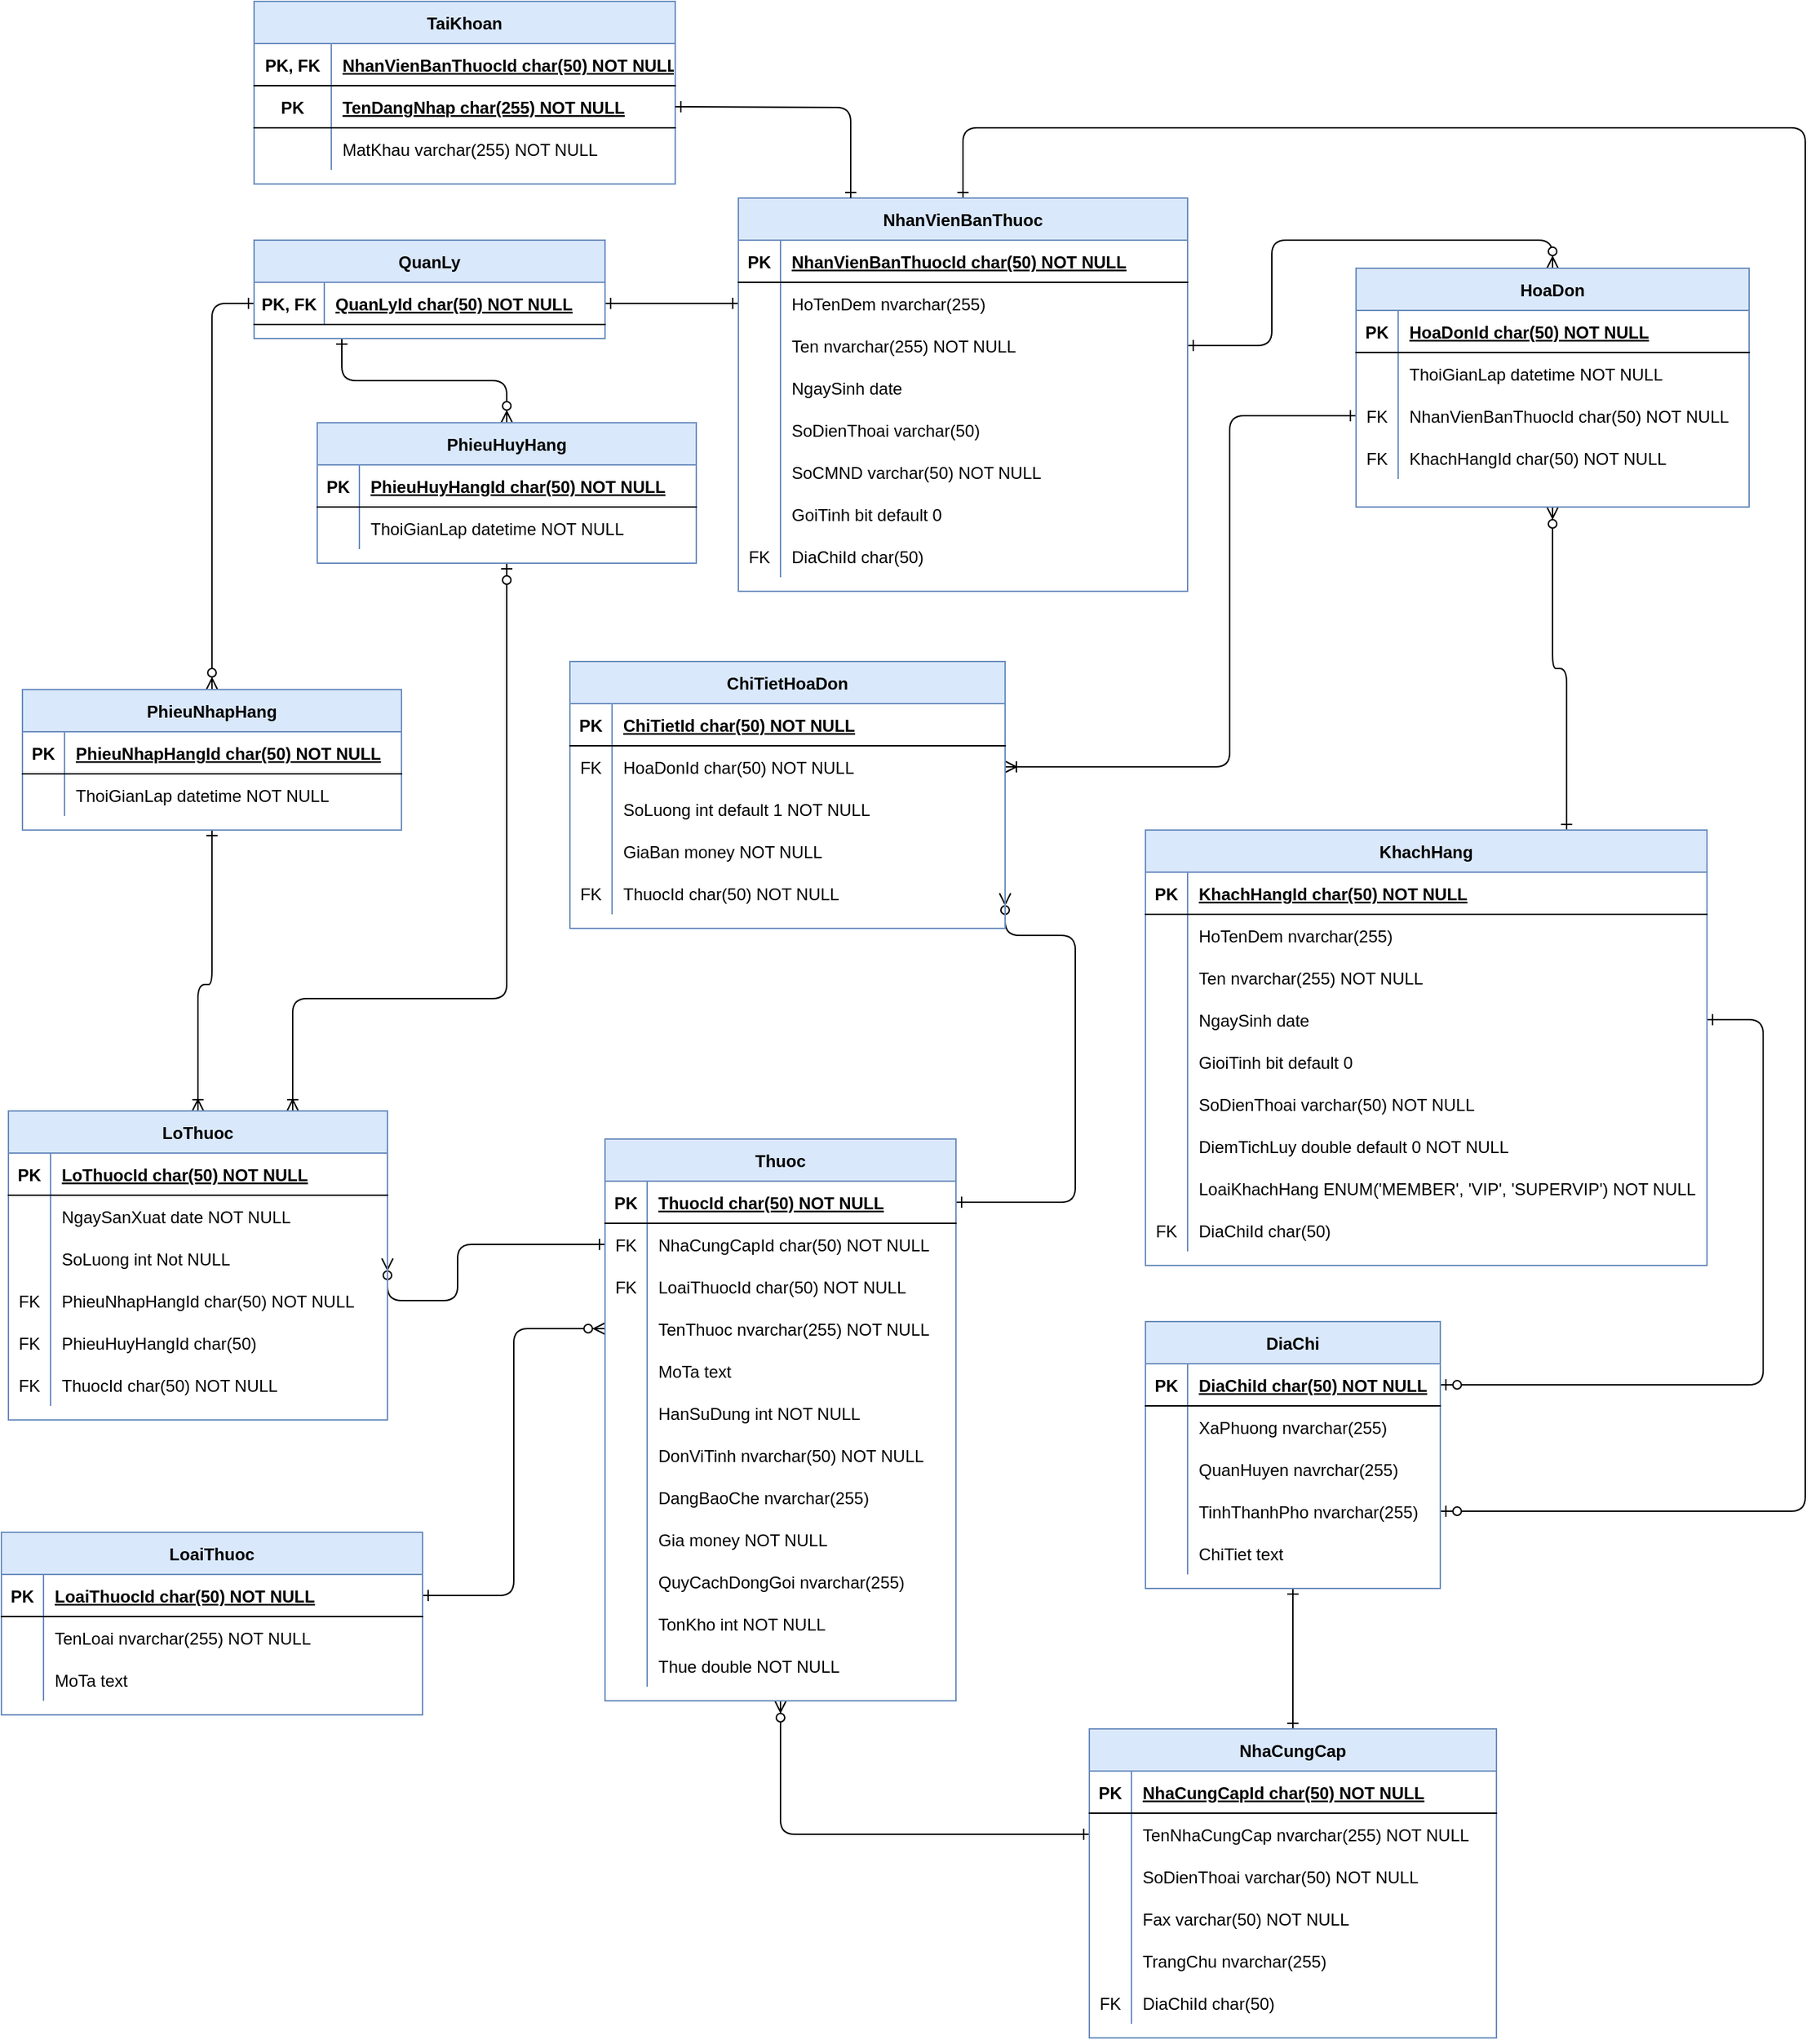 <mxfile version="13.8.0" type="github">
  <diagram id="R2lEEEUBdFMjLlhIrx00" name="Page-1">
    <mxGraphModel dx="3555" dy="3104" grid="1" gridSize="10" guides="1" tooltips="1" connect="1" arrows="1" fold="1" page="1" pageScale="1" pageWidth="827" pageHeight="1169" math="0" shadow="0" extFonts="Permanent Marker^https://fonts.googleapis.com/css?family=Permanent+Marker">
      <root>
        <mxCell id="0" />
        <mxCell id="1" parent="0" />
        <mxCell id="wWXVBRlieuQ6B5zzAdz_-29" style="edgeStyle=orthogonalEdgeStyle;orthogonalLoop=1;jettySize=auto;html=1;exitX=0;exitY=0.5;exitDx=0;exitDy=0;entryX=1;entryY=0.5;entryDx=0;entryDy=0;endArrow=ERoneToMany;endFill=0;startArrow=ERone;startFill=0;rounded=1;" parent="1" target="wWXVBRlieuQ6B5zzAdz_-5" edge="1">
          <mxGeometry relative="1" as="geometry">
            <Array as="points">
              <mxPoint x="970" y="-115" />
              <mxPoint x="970" y="135" />
            </Array>
            <mxPoint x="1060" y="-115" as="sourcePoint" />
          </mxGeometry>
        </mxCell>
        <mxCell id="wWXVBRlieuQ6B5zzAdz_-67" style="edgeStyle=orthogonalEdgeStyle;rounded=1;orthogonalLoop=1;jettySize=auto;html=1;exitX=1;exitY=0.5;exitDx=0;exitDy=0;entryX=1;entryY=0.5;entryDx=0;entryDy=0;startArrow=ERone;startFill=0;endArrow=ERzeroToMany;endFill=1;" parent="1" source="wWXVBRlieuQ6B5zzAdz_-31" edge="1">
          <mxGeometry relative="1" as="geometry">
            <Array as="points">
              <mxPoint x="860" y="445" />
              <mxPoint x="860" y="255" />
            </Array>
            <mxPoint x="810" y="225" as="targetPoint" />
          </mxGeometry>
        </mxCell>
        <mxCell id="wWXVBRlieuQ6B5zzAdz_-84" style="edgeStyle=orthogonalEdgeStyle;orthogonalLoop=1;jettySize=auto;html=1;exitX=1;exitY=0.5;exitDx=0;exitDy=0;entryX=0;entryY=0.5;entryDx=0;entryDy=0;startArrow=ERone;startFill=0;endArrow=ERzeroToMany;endFill=1;rounded=1;" parent="1" source="wWXVBRlieuQ6B5zzAdz_-72" target="wWXVBRlieuQ6B5zzAdz_-40" edge="1">
          <mxGeometry relative="1" as="geometry" />
        </mxCell>
        <mxCell id="wWXVBRlieuQ6B5zzAdz_-101" style="edgeStyle=orthogonalEdgeStyle;orthogonalLoop=1;jettySize=auto;html=1;exitX=0;exitY=0.5;exitDx=0;exitDy=0;entryX=0.5;entryY=1;entryDx=0;entryDy=0;startArrow=ERone;startFill=0;endArrow=ERzeroToMany;endFill=1;rounded=1;" parent="1" source="wWXVBRlieuQ6B5zzAdz_-89" target="wWXVBRlieuQ6B5zzAdz_-30" edge="1">
          <mxGeometry relative="1" as="geometry" />
        </mxCell>
        <mxCell id="wWXVBRlieuQ6B5zzAdz_-118" style="edgeStyle=orthogonalEdgeStyle;orthogonalLoop=1;jettySize=auto;html=1;exitX=0.5;exitY=1;exitDx=0;exitDy=0;entryX=0.5;entryY=0;entryDx=0;entryDy=0;startArrow=ERone;startFill=0;endArrow=ERone;endFill=0;rounded=1;" parent="1" source="wWXVBRlieuQ6B5zzAdz_-102" target="wWXVBRlieuQ6B5zzAdz_-85" edge="1">
          <mxGeometry relative="1" as="geometry" />
        </mxCell>
        <mxCell id="oz475n8rcZloGftJFRGV-26" style="edgeStyle=orthogonalEdgeStyle;orthogonalLoop=1;jettySize=auto;html=1;exitX=0.5;exitY=0;exitDx=0;exitDy=0;entryX=1;entryY=0.5;entryDx=0;entryDy=0;endArrow=ERone;endFill=0;startArrow=ERzeroToMany;startFill=1;rounded=1;" parent="1" source="C-vyLk0tnHw3VtMMgP7b-2" target="oz475n8rcZloGftJFRGV-11" edge="1">
          <mxGeometry relative="1" as="geometry" />
        </mxCell>
        <mxCell id="oz475n8rcZloGftJFRGV-55" style="edgeStyle=orthogonalEdgeStyle;orthogonalLoop=1;jettySize=auto;html=1;exitX=0.75;exitY=0;exitDx=0;exitDy=0;startArrow=ERone;startFill=0;endArrow=ERzeroToMany;endFill=1;rounded=1;entryX=0.5;entryY=1;entryDx=0;entryDy=0;" parent="1" source="oz475n8rcZloGftJFRGV-30" target="C-vyLk0tnHw3VtMMgP7b-2" edge="1">
          <mxGeometry relative="1" as="geometry" />
        </mxCell>
        <mxCell id="oz475n8rcZloGftJFRGV-60" style="edgeStyle=orthogonalEdgeStyle;orthogonalLoop=1;jettySize=auto;html=1;exitX=1;exitY=0.5;exitDx=0;exitDy=0;startArrow=ERzeroToOne;startFill=1;endArrow=ERone;endFill=0;rounded=1;entryX=0.5;entryY=0;entryDx=0;entryDy=0;" parent="1" source="wWXVBRlieuQ6B5zzAdz_-112" target="oz475n8rcZloGftJFRGV-4" edge="1">
          <mxGeometry relative="1" as="geometry">
            <Array as="points">
              <mxPoint x="1380" y="665" />
              <mxPoint x="1380" y="-320" />
              <mxPoint x="780" y="-320" />
            </Array>
          </mxGeometry>
        </mxCell>
        <mxCell id="oz475n8rcZloGftJFRGV-59" style="edgeStyle=orthogonalEdgeStyle;orthogonalLoop=1;jettySize=auto;html=1;exitX=1;exitY=0.5;exitDx=0;exitDy=0;startArrow=ERone;startFill=0;endArrow=ERzeroToOne;endFill=1;rounded=1;entryX=1;entryY=0.5;entryDx=0;entryDy=0;" parent="1" source="oz475n8rcZloGftJFRGV-40" target="wWXVBRlieuQ6B5zzAdz_-103" edge="1">
          <mxGeometry relative="1" as="geometry">
            <Array as="points">
              <mxPoint x="1350" y="315" />
              <mxPoint x="1350" y="575" />
            </Array>
          </mxGeometry>
        </mxCell>
        <mxCell id="wWXVBRlieuQ6B5zzAdz_-1" value="ChiTietHoaDon" style="shape=table;startSize=30;container=1;collapsible=1;childLayout=tableLayout;fixedRows=1;rowLines=0;fontStyle=1;align=center;resizeLast=1;fillColor=#dae8fc;strokeColor=#6c8ebf;" parent="1" vertex="1">
          <mxGeometry x="500" y="60" width="310" height="190" as="geometry" />
        </mxCell>
        <mxCell id="wWXVBRlieuQ6B5zzAdz_-2" value="" style="shape=partialRectangle;collapsible=0;dropTarget=0;pointerEvents=0;fillColor=none;top=0;left=0;bottom=1;right=0;points=[[0,0.5],[1,0.5]];portConstraint=eastwest;" parent="wWXVBRlieuQ6B5zzAdz_-1" vertex="1">
          <mxGeometry y="30" width="310" height="30" as="geometry" />
        </mxCell>
        <mxCell id="wWXVBRlieuQ6B5zzAdz_-3" value="PK" style="shape=partialRectangle;connectable=0;fillColor=none;top=0;left=0;bottom=0;right=0;fontStyle=1;overflow=hidden;" parent="wWXVBRlieuQ6B5zzAdz_-2" vertex="1">
          <mxGeometry width="30" height="30" as="geometry" />
        </mxCell>
        <mxCell id="wWXVBRlieuQ6B5zzAdz_-4" value="ChiTietId char(50) NOT NULL" style="shape=partialRectangle;connectable=0;fillColor=none;top=0;left=0;bottom=0;right=0;align=left;spacingLeft=6;fontStyle=5;overflow=hidden;" parent="wWXVBRlieuQ6B5zzAdz_-2" vertex="1">
          <mxGeometry x="30" width="280" height="30" as="geometry" />
        </mxCell>
        <mxCell id="wWXVBRlieuQ6B5zzAdz_-5" value="" style="shape=partialRectangle;collapsible=0;dropTarget=0;pointerEvents=0;fillColor=none;top=0;left=0;bottom=0;right=0;points=[[0,0.5],[1,0.5]];portConstraint=eastwest;" parent="wWXVBRlieuQ6B5zzAdz_-1" vertex="1">
          <mxGeometry y="60" width="310" height="30" as="geometry" />
        </mxCell>
        <mxCell id="wWXVBRlieuQ6B5zzAdz_-6" value="FK" style="shape=partialRectangle;connectable=0;fillColor=none;top=0;left=0;bottom=0;right=0;editable=1;overflow=hidden;" parent="wWXVBRlieuQ6B5zzAdz_-5" vertex="1">
          <mxGeometry width="30" height="30" as="geometry" />
        </mxCell>
        <mxCell id="wWXVBRlieuQ6B5zzAdz_-7" value="HoaDonId char(50) NOT NULL" style="shape=partialRectangle;connectable=0;fillColor=none;top=0;left=0;bottom=0;right=0;align=left;spacingLeft=6;overflow=hidden;" parent="wWXVBRlieuQ6B5zzAdz_-5" vertex="1">
          <mxGeometry x="30" width="280" height="30" as="geometry" />
        </mxCell>
        <mxCell id="wWXVBRlieuQ6B5zzAdz_-8" value="" style="shape=partialRectangle;collapsible=0;dropTarget=0;pointerEvents=0;fillColor=none;top=0;left=0;bottom=0;right=0;points=[[0,0.5],[1,0.5]];portConstraint=eastwest;" parent="wWXVBRlieuQ6B5zzAdz_-1" vertex="1">
          <mxGeometry y="90" width="310" height="30" as="geometry" />
        </mxCell>
        <mxCell id="wWXVBRlieuQ6B5zzAdz_-9" value="" style="shape=partialRectangle;connectable=0;fillColor=none;top=0;left=0;bottom=0;right=0;editable=1;overflow=hidden;" parent="wWXVBRlieuQ6B5zzAdz_-8" vertex="1">
          <mxGeometry width="30" height="30" as="geometry" />
        </mxCell>
        <mxCell id="wWXVBRlieuQ6B5zzAdz_-10" value="SoLuong int default 1 NOT NULL" style="shape=partialRectangle;connectable=0;fillColor=none;top=0;left=0;bottom=0;right=0;align=left;spacingLeft=6;overflow=hidden;" parent="wWXVBRlieuQ6B5zzAdz_-8" vertex="1">
          <mxGeometry x="30" width="280" height="30" as="geometry" />
        </mxCell>
        <mxCell id="wWXVBRlieuQ6B5zzAdz_-11" value="" style="shape=partialRectangle;collapsible=0;dropTarget=0;pointerEvents=0;fillColor=none;top=0;left=0;bottom=0;right=0;points=[[0,0.5],[1,0.5]];portConstraint=eastwest;" parent="wWXVBRlieuQ6B5zzAdz_-1" vertex="1">
          <mxGeometry y="120" width="310" height="30" as="geometry" />
        </mxCell>
        <mxCell id="wWXVBRlieuQ6B5zzAdz_-12" value="" style="shape=partialRectangle;connectable=0;fillColor=none;top=0;left=0;bottom=0;right=0;editable=1;overflow=hidden;" parent="wWXVBRlieuQ6B5zzAdz_-11" vertex="1">
          <mxGeometry width="30" height="30" as="geometry" />
        </mxCell>
        <mxCell id="wWXVBRlieuQ6B5zzAdz_-13" value="GiaBan money NOT NULL" style="shape=partialRectangle;connectable=0;fillColor=none;top=0;left=0;bottom=0;right=0;align=left;spacingLeft=6;overflow=hidden;" parent="wWXVBRlieuQ6B5zzAdz_-11" vertex="1">
          <mxGeometry x="30" width="280" height="30" as="geometry" />
        </mxCell>
        <mxCell id="wWXVBRlieuQ6B5zzAdz_-68" value="" style="shape=partialRectangle;collapsible=0;dropTarget=0;pointerEvents=0;fillColor=none;top=0;left=0;bottom=0;right=0;points=[[0,0.5],[1,0.5]];portConstraint=eastwest;" parent="wWXVBRlieuQ6B5zzAdz_-1" vertex="1">
          <mxGeometry y="150" width="310" height="30" as="geometry" />
        </mxCell>
        <mxCell id="wWXVBRlieuQ6B5zzAdz_-69" value="FK" style="shape=partialRectangle;connectable=0;fillColor=none;top=0;left=0;bottom=0;right=0;editable=1;overflow=hidden;" parent="wWXVBRlieuQ6B5zzAdz_-68" vertex="1">
          <mxGeometry width="30" height="30" as="geometry" />
        </mxCell>
        <mxCell id="wWXVBRlieuQ6B5zzAdz_-70" value="ThuocId char(50) NOT NULL" style="shape=partialRectangle;connectable=0;fillColor=none;top=0;left=0;bottom=0;right=0;align=left;spacingLeft=6;overflow=hidden;" parent="wWXVBRlieuQ6B5zzAdz_-68" vertex="1">
          <mxGeometry x="30" width="280" height="30" as="geometry" />
        </mxCell>
        <mxCell id="oz475n8rcZloGftJFRGV-93" style="edgeStyle=orthogonalEdgeStyle;orthogonalLoop=1;jettySize=auto;html=1;exitX=1;exitY=0.5;exitDx=0;exitDy=0;entryX=0;entryY=0.5;entryDx=0;entryDy=0;startArrow=ERzeroToMany;startFill=1;endArrow=ERone;endFill=0;rounded=1;" parent="1" source="oz475n8rcZloGftJFRGV-78" target="wWXVBRlieuQ6B5zzAdz_-34" edge="1">
          <mxGeometry relative="1" as="geometry">
            <Array as="points">
              <mxPoint x="420" y="515" />
              <mxPoint x="420" y="475" />
            </Array>
          </mxGeometry>
        </mxCell>
        <mxCell id="oz475n8rcZloGftJFRGV-108" style="edgeStyle=orthogonalEdgeStyle;orthogonalLoop=1;jettySize=auto;html=1;exitX=1;exitY=0.5;exitDx=0;exitDy=0;entryX=0;entryY=0.5;entryDx=0;entryDy=0;startArrow=ERone;startFill=0;endArrow=ERone;endFill=0;rounded=1;" parent="1" source="oz475n8rcZloGftJFRGV-96" target="oz475n8rcZloGftJFRGV-8" edge="1">
          <mxGeometry relative="1" as="geometry" />
        </mxCell>
        <mxCell id="oz475n8rcZloGftJFRGV-123" style="edgeStyle=orthogonalEdgeStyle;orthogonalLoop=1;jettySize=auto;html=1;startArrow=ERone;startFill=0;endArrow=ERzeroToMany;endFill=1;rounded=1;" parent="1" source="oz475n8rcZloGftJFRGV-96" target="oz475n8rcZloGftJFRGV-109" edge="1">
          <mxGeometry relative="1" as="geometry" />
        </mxCell>
        <mxCell id="oz475n8rcZloGftJFRGV-122" style="edgeStyle=orthogonalEdgeStyle;orthogonalLoop=1;jettySize=auto;html=1;exitX=0.5;exitY=0;exitDx=0;exitDy=0;entryX=0.5;entryY=1;entryDx=0;entryDy=0;startArrow=ERoneToMany;startFill=0;endArrow=ERone;endFill=0;rounded=1;" parent="1" source="oz475n8rcZloGftJFRGV-68" target="oz475n8rcZloGftJFRGV-109" edge="1">
          <mxGeometry relative="1" as="geometry">
            <Array as="points">
              <mxPoint x="235" y="290" />
              <mxPoint x="245" y="290" />
            </Array>
            <mxPoint x="233.12" y="209" as="targetPoint" />
          </mxGeometry>
        </mxCell>
        <mxCell id="C-vyLk0tnHw3VtMMgP7b-2" value="HoaDon" style="shape=table;startSize=30;container=1;collapsible=1;childLayout=tableLayout;fixedRows=1;rowLines=0;fontStyle=1;align=center;resizeLast=1;fillColor=#dae8fc;strokeColor=#6c8ebf;" parent="1" vertex="1">
          <mxGeometry x="1060" y="-220" width="280" height="170" as="geometry" />
        </mxCell>
        <mxCell id="C-vyLk0tnHw3VtMMgP7b-3" value="" style="shape=partialRectangle;collapsible=0;dropTarget=0;pointerEvents=0;fillColor=none;points=[[0,0.5],[1,0.5]];portConstraint=eastwest;top=0;left=0;right=0;bottom=1;" parent="C-vyLk0tnHw3VtMMgP7b-2" vertex="1">
          <mxGeometry y="30" width="280" height="30" as="geometry" />
        </mxCell>
        <mxCell id="C-vyLk0tnHw3VtMMgP7b-4" value="PK" style="shape=partialRectangle;overflow=hidden;connectable=0;fillColor=none;top=0;left=0;bottom=0;right=0;fontStyle=1;" parent="C-vyLk0tnHw3VtMMgP7b-3" vertex="1">
          <mxGeometry width="30" height="30" as="geometry" />
        </mxCell>
        <mxCell id="C-vyLk0tnHw3VtMMgP7b-5" value="HoaDonId char(50) NOT NULL " style="shape=partialRectangle;overflow=hidden;connectable=0;fillColor=none;top=0;left=0;bottom=0;right=0;align=left;spacingLeft=6;fontStyle=5;" parent="C-vyLk0tnHw3VtMMgP7b-3" vertex="1">
          <mxGeometry x="30" width="250" height="30" as="geometry" />
        </mxCell>
        <mxCell id="C-vyLk0tnHw3VtMMgP7b-6" value="" style="shape=partialRectangle;collapsible=0;dropTarget=0;pointerEvents=0;fillColor=none;points=[[0,0.5],[1,0.5]];portConstraint=eastwest;top=0;left=0;right=0;bottom=0;" parent="C-vyLk0tnHw3VtMMgP7b-2" vertex="1">
          <mxGeometry y="60" width="280" height="30" as="geometry" />
        </mxCell>
        <mxCell id="C-vyLk0tnHw3VtMMgP7b-7" value="" style="shape=partialRectangle;overflow=hidden;connectable=0;fillColor=none;top=0;left=0;bottom=0;right=0;" parent="C-vyLk0tnHw3VtMMgP7b-6" vertex="1">
          <mxGeometry width="30" height="30" as="geometry" />
        </mxCell>
        <mxCell id="C-vyLk0tnHw3VtMMgP7b-8" value="ThoiGianLap datetime NOT NULL" style="shape=partialRectangle;overflow=hidden;connectable=0;fillColor=none;top=0;left=0;bottom=0;right=0;align=left;spacingLeft=6;" parent="C-vyLk0tnHw3VtMMgP7b-6" vertex="1">
          <mxGeometry x="30" width="250" height="30" as="geometry" />
        </mxCell>
        <mxCell id="oz475n8rcZloGftJFRGV-27" value="" style="shape=partialRectangle;collapsible=0;dropTarget=0;pointerEvents=0;fillColor=none;points=[[0,0.5],[1,0.5]];portConstraint=eastwest;top=0;left=0;right=0;bottom=0;" parent="C-vyLk0tnHw3VtMMgP7b-2" vertex="1">
          <mxGeometry y="90" width="280" height="30" as="geometry" />
        </mxCell>
        <mxCell id="oz475n8rcZloGftJFRGV-28" value="FK" style="shape=partialRectangle;overflow=hidden;connectable=0;fillColor=none;top=0;left=0;bottom=0;right=0;" parent="oz475n8rcZloGftJFRGV-27" vertex="1">
          <mxGeometry width="30" height="30" as="geometry" />
        </mxCell>
        <mxCell id="oz475n8rcZloGftJFRGV-29" value="NhanVienBanThuocId char(50) NOT NULL" style="shape=partialRectangle;overflow=hidden;connectable=0;fillColor=none;top=0;left=0;bottom=0;right=0;align=left;spacingLeft=6;" parent="oz475n8rcZloGftJFRGV-27" vertex="1">
          <mxGeometry x="30" width="250" height="30" as="geometry" />
        </mxCell>
        <mxCell id="oz475n8rcZloGftJFRGV-56" value="" style="shape=partialRectangle;collapsible=0;dropTarget=0;pointerEvents=0;fillColor=none;points=[[0,0.5],[1,0.5]];portConstraint=eastwest;top=0;left=0;right=0;bottom=0;" parent="C-vyLk0tnHw3VtMMgP7b-2" vertex="1">
          <mxGeometry y="120" width="280" height="30" as="geometry" />
        </mxCell>
        <mxCell id="oz475n8rcZloGftJFRGV-57" value="FK" style="shape=partialRectangle;overflow=hidden;connectable=0;fillColor=none;top=0;left=0;bottom=0;right=0;" parent="oz475n8rcZloGftJFRGV-56" vertex="1">
          <mxGeometry width="30" height="30" as="geometry" />
        </mxCell>
        <mxCell id="oz475n8rcZloGftJFRGV-58" value="KhachHangId char(50) NOT NULL" style="shape=partialRectangle;overflow=hidden;connectable=0;fillColor=none;top=0;left=0;bottom=0;right=0;align=left;spacingLeft=6;" parent="oz475n8rcZloGftJFRGV-56" vertex="1">
          <mxGeometry x="30" width="250" height="30" as="geometry" />
        </mxCell>
        <mxCell id="oz475n8rcZloGftJFRGV-137" style="edgeStyle=orthogonalEdgeStyle;orthogonalLoop=1;jettySize=auto;html=1;exitX=0.25;exitY=1;exitDx=0;exitDy=0;startArrow=ERone;startFill=0;endArrow=ERzeroToMany;endFill=1;rounded=1;" parent="1" source="oz475n8rcZloGftJFRGV-95" target="oz475n8rcZloGftJFRGV-126" edge="1">
          <mxGeometry relative="1" as="geometry" />
        </mxCell>
        <mxCell id="oz475n8rcZloGftJFRGV-136" style="edgeStyle=orthogonalEdgeStyle;orthogonalLoop=1;jettySize=auto;html=1;exitX=0.5;exitY=1;exitDx=0;exitDy=0;entryX=0.75;entryY=0;entryDx=0;entryDy=0;startArrow=ERzeroToOne;startFill=1;endArrow=ERoneToMany;endFill=0;rounded=1;" parent="1" source="oz475n8rcZloGftJFRGV-126" target="oz475n8rcZloGftJFRGV-68" edge="1">
          <mxGeometry relative="1" as="geometry">
            <Array as="points">
              <mxPoint x="455" y="300" />
              <mxPoint x="303" y="300" />
            </Array>
          </mxGeometry>
        </mxCell>
        <mxCell id="wWXVBRlieuQ6B5zzAdz_-30" value="Thuoc" style="shape=table;startSize=30;container=1;collapsible=1;childLayout=tableLayout;fixedRows=1;rowLines=0;fontStyle=1;align=center;resizeLast=1;fillColor=#dae8fc;strokeColor=#6c8ebf;" parent="1" vertex="1">
          <mxGeometry x="525" y="400" width="250" height="400" as="geometry" />
        </mxCell>
        <mxCell id="wWXVBRlieuQ6B5zzAdz_-31" value="" style="shape=partialRectangle;collapsible=0;dropTarget=0;pointerEvents=0;fillColor=none;top=0;left=0;bottom=1;right=0;points=[[0,0.5],[1,0.5]];portConstraint=eastwest;" parent="wWXVBRlieuQ6B5zzAdz_-30" vertex="1">
          <mxGeometry y="30" width="250" height="30" as="geometry" />
        </mxCell>
        <mxCell id="wWXVBRlieuQ6B5zzAdz_-32" value="PK" style="shape=partialRectangle;connectable=0;fillColor=none;top=0;left=0;bottom=0;right=0;fontStyle=1;overflow=hidden;" parent="wWXVBRlieuQ6B5zzAdz_-31" vertex="1">
          <mxGeometry width="30" height="30" as="geometry" />
        </mxCell>
        <mxCell id="wWXVBRlieuQ6B5zzAdz_-33" value="ThuocId char(50) NOT NULL" style="shape=partialRectangle;connectable=0;fillColor=none;top=0;left=0;bottom=0;right=0;align=left;spacingLeft=6;fontStyle=5;overflow=hidden;" parent="wWXVBRlieuQ6B5zzAdz_-31" vertex="1">
          <mxGeometry x="30" width="220" height="30" as="geometry" />
        </mxCell>
        <mxCell id="wWXVBRlieuQ6B5zzAdz_-34" value="" style="shape=partialRectangle;collapsible=0;dropTarget=0;pointerEvents=0;fillColor=none;top=0;left=0;bottom=0;right=0;points=[[0,0.5],[1,0.5]];portConstraint=eastwest;" parent="wWXVBRlieuQ6B5zzAdz_-30" vertex="1">
          <mxGeometry y="60" width="250" height="30" as="geometry" />
        </mxCell>
        <mxCell id="wWXVBRlieuQ6B5zzAdz_-35" value="FK" style="shape=partialRectangle;connectable=0;fillColor=none;top=0;left=0;bottom=0;right=0;editable=1;overflow=hidden;" parent="wWXVBRlieuQ6B5zzAdz_-34" vertex="1">
          <mxGeometry width="30" height="30" as="geometry" />
        </mxCell>
        <mxCell id="wWXVBRlieuQ6B5zzAdz_-36" value="NhaCungCapId char(50) NOT NULL" style="shape=partialRectangle;connectable=0;fillColor=none;top=0;left=0;bottom=0;right=0;align=left;spacingLeft=6;overflow=hidden;" parent="wWXVBRlieuQ6B5zzAdz_-34" vertex="1">
          <mxGeometry x="30" width="220" height="30" as="geometry" />
        </mxCell>
        <mxCell id="wWXVBRlieuQ6B5zzAdz_-37" value="" style="shape=partialRectangle;collapsible=0;dropTarget=0;pointerEvents=0;fillColor=none;top=0;left=0;bottom=0;right=0;points=[[0,0.5],[1,0.5]];portConstraint=eastwest;" parent="wWXVBRlieuQ6B5zzAdz_-30" vertex="1">
          <mxGeometry y="90" width="250" height="30" as="geometry" />
        </mxCell>
        <mxCell id="wWXVBRlieuQ6B5zzAdz_-38" value="FK" style="shape=partialRectangle;connectable=0;fillColor=none;top=0;left=0;bottom=0;right=0;editable=1;overflow=hidden;" parent="wWXVBRlieuQ6B5zzAdz_-37" vertex="1">
          <mxGeometry width="30" height="30" as="geometry" />
        </mxCell>
        <mxCell id="wWXVBRlieuQ6B5zzAdz_-39" value="LoaiThuocId char(50) NOT NULL" style="shape=partialRectangle;connectable=0;fillColor=none;top=0;left=0;bottom=0;right=0;align=left;spacingLeft=6;overflow=hidden;" parent="wWXVBRlieuQ6B5zzAdz_-37" vertex="1">
          <mxGeometry x="30" width="220" height="30" as="geometry" />
        </mxCell>
        <mxCell id="wWXVBRlieuQ6B5zzAdz_-40" value="" style="shape=partialRectangle;collapsible=0;dropTarget=0;pointerEvents=0;fillColor=none;top=0;left=0;bottom=0;right=0;points=[[0,0.5],[1,0.5]];portConstraint=eastwest;" parent="wWXVBRlieuQ6B5zzAdz_-30" vertex="1">
          <mxGeometry y="120" width="250" height="30" as="geometry" />
        </mxCell>
        <mxCell id="wWXVBRlieuQ6B5zzAdz_-41" value="" style="shape=partialRectangle;connectable=0;fillColor=none;top=0;left=0;bottom=0;right=0;editable=1;overflow=hidden;" parent="wWXVBRlieuQ6B5zzAdz_-40" vertex="1">
          <mxGeometry width="30" height="30" as="geometry" />
        </mxCell>
        <mxCell id="wWXVBRlieuQ6B5zzAdz_-42" value="TenThuoc nvarchar(255) NOT NULL" style="shape=partialRectangle;connectable=0;fillColor=none;top=0;left=0;bottom=0;right=0;align=left;spacingLeft=6;overflow=hidden;" parent="wWXVBRlieuQ6B5zzAdz_-40" vertex="1">
          <mxGeometry x="30" width="220" height="30" as="geometry" />
        </mxCell>
        <mxCell id="wWXVBRlieuQ6B5zzAdz_-43" value="" style="shape=partialRectangle;collapsible=0;dropTarget=0;pointerEvents=0;fillColor=none;top=0;left=0;bottom=0;right=0;points=[[0,0.5],[1,0.5]];portConstraint=eastwest;" parent="wWXVBRlieuQ6B5zzAdz_-30" vertex="1">
          <mxGeometry y="150" width="250" height="30" as="geometry" />
        </mxCell>
        <mxCell id="wWXVBRlieuQ6B5zzAdz_-44" value="" style="shape=partialRectangle;connectable=0;fillColor=none;top=0;left=0;bottom=0;right=0;editable=1;overflow=hidden;" parent="wWXVBRlieuQ6B5zzAdz_-43" vertex="1">
          <mxGeometry width="30" height="30" as="geometry" />
        </mxCell>
        <mxCell id="wWXVBRlieuQ6B5zzAdz_-45" value="MoTa text" style="shape=partialRectangle;connectable=0;fillColor=none;top=0;left=0;bottom=0;right=0;align=left;spacingLeft=6;overflow=hidden;" parent="wWXVBRlieuQ6B5zzAdz_-43" vertex="1">
          <mxGeometry x="30" width="220" height="30" as="geometry" />
        </mxCell>
        <mxCell id="wWXVBRlieuQ6B5zzAdz_-46" value="" style="shape=partialRectangle;collapsible=0;dropTarget=0;pointerEvents=0;fillColor=none;top=0;left=0;bottom=0;right=0;points=[[0,0.5],[1,0.5]];portConstraint=eastwest;" parent="wWXVBRlieuQ6B5zzAdz_-30" vertex="1">
          <mxGeometry y="180" width="250" height="30" as="geometry" />
        </mxCell>
        <mxCell id="wWXVBRlieuQ6B5zzAdz_-47" value="" style="shape=partialRectangle;connectable=0;fillColor=none;top=0;left=0;bottom=0;right=0;editable=1;overflow=hidden;" parent="wWXVBRlieuQ6B5zzAdz_-46" vertex="1">
          <mxGeometry width="30" height="30" as="geometry" />
        </mxCell>
        <mxCell id="wWXVBRlieuQ6B5zzAdz_-48" value="HanSuDung int NOT NULL" style="shape=partialRectangle;connectable=0;fillColor=none;top=0;left=0;bottom=0;right=0;align=left;spacingLeft=6;overflow=hidden;" parent="wWXVBRlieuQ6B5zzAdz_-46" vertex="1">
          <mxGeometry x="30" width="220" height="30" as="geometry" />
        </mxCell>
        <mxCell id="wWXVBRlieuQ6B5zzAdz_-49" value="" style="shape=partialRectangle;collapsible=0;dropTarget=0;pointerEvents=0;fillColor=none;top=0;left=0;bottom=0;right=0;points=[[0,0.5],[1,0.5]];portConstraint=eastwest;" parent="wWXVBRlieuQ6B5zzAdz_-30" vertex="1">
          <mxGeometry y="210" width="250" height="30" as="geometry" />
        </mxCell>
        <mxCell id="wWXVBRlieuQ6B5zzAdz_-50" value="" style="shape=partialRectangle;connectable=0;fillColor=none;top=0;left=0;bottom=0;right=0;editable=1;overflow=hidden;" parent="wWXVBRlieuQ6B5zzAdz_-49" vertex="1">
          <mxGeometry width="30" height="30" as="geometry" />
        </mxCell>
        <mxCell id="wWXVBRlieuQ6B5zzAdz_-51" value="DonViTinh nvarchar(50) NOT NULL" style="shape=partialRectangle;connectable=0;fillColor=none;top=0;left=0;bottom=0;right=0;align=left;spacingLeft=6;overflow=hidden;" parent="wWXVBRlieuQ6B5zzAdz_-49" vertex="1">
          <mxGeometry x="30" width="220" height="30" as="geometry" />
        </mxCell>
        <mxCell id="wWXVBRlieuQ6B5zzAdz_-52" value="" style="shape=partialRectangle;collapsible=0;dropTarget=0;pointerEvents=0;fillColor=none;top=0;left=0;bottom=0;right=0;points=[[0,0.5],[1,0.5]];portConstraint=eastwest;" parent="wWXVBRlieuQ6B5zzAdz_-30" vertex="1">
          <mxGeometry y="240" width="250" height="30" as="geometry" />
        </mxCell>
        <mxCell id="wWXVBRlieuQ6B5zzAdz_-53" value="" style="shape=partialRectangle;connectable=0;fillColor=none;top=0;left=0;bottom=0;right=0;editable=1;overflow=hidden;" parent="wWXVBRlieuQ6B5zzAdz_-52" vertex="1">
          <mxGeometry width="30" height="30" as="geometry" />
        </mxCell>
        <mxCell id="wWXVBRlieuQ6B5zzAdz_-54" value="DangBaoChe nvarchar(255)" style="shape=partialRectangle;connectable=0;fillColor=none;top=0;left=0;bottom=0;right=0;align=left;spacingLeft=6;overflow=hidden;" parent="wWXVBRlieuQ6B5zzAdz_-52" vertex="1">
          <mxGeometry x="30" width="220" height="30" as="geometry" />
        </mxCell>
        <mxCell id="wWXVBRlieuQ6B5zzAdz_-55" value="" style="shape=partialRectangle;collapsible=0;dropTarget=0;pointerEvents=0;fillColor=none;top=0;left=0;bottom=0;right=0;points=[[0,0.5],[1,0.5]];portConstraint=eastwest;" parent="wWXVBRlieuQ6B5zzAdz_-30" vertex="1">
          <mxGeometry y="270" width="250" height="30" as="geometry" />
        </mxCell>
        <mxCell id="wWXVBRlieuQ6B5zzAdz_-56" value="" style="shape=partialRectangle;connectable=0;fillColor=none;top=0;left=0;bottom=0;right=0;editable=1;overflow=hidden;" parent="wWXVBRlieuQ6B5zzAdz_-55" vertex="1">
          <mxGeometry width="30" height="30" as="geometry" />
        </mxCell>
        <mxCell id="wWXVBRlieuQ6B5zzAdz_-57" value="Gia money NOT NULL" style="shape=partialRectangle;connectable=0;fillColor=none;top=0;left=0;bottom=0;right=0;align=left;spacingLeft=6;overflow=hidden;" parent="wWXVBRlieuQ6B5zzAdz_-55" vertex="1">
          <mxGeometry x="30" width="220" height="30" as="geometry" />
        </mxCell>
        <mxCell id="wWXVBRlieuQ6B5zzAdz_-58" value="" style="shape=partialRectangle;collapsible=0;dropTarget=0;pointerEvents=0;fillColor=none;top=0;left=0;bottom=0;right=0;points=[[0,0.5],[1,0.5]];portConstraint=eastwest;" parent="wWXVBRlieuQ6B5zzAdz_-30" vertex="1">
          <mxGeometry y="300" width="250" height="30" as="geometry" />
        </mxCell>
        <mxCell id="wWXVBRlieuQ6B5zzAdz_-59" value="" style="shape=partialRectangle;connectable=0;fillColor=none;top=0;left=0;bottom=0;right=0;editable=1;overflow=hidden;" parent="wWXVBRlieuQ6B5zzAdz_-58" vertex="1">
          <mxGeometry width="30" height="30" as="geometry" />
        </mxCell>
        <mxCell id="wWXVBRlieuQ6B5zzAdz_-60" value="QuyCachDongGoi nvarchar(255)" style="shape=partialRectangle;connectable=0;fillColor=none;top=0;left=0;bottom=0;right=0;align=left;spacingLeft=6;overflow=hidden;" parent="wWXVBRlieuQ6B5zzAdz_-58" vertex="1">
          <mxGeometry x="30" width="220" height="30" as="geometry" />
        </mxCell>
        <mxCell id="wWXVBRlieuQ6B5zzAdz_-61" value="" style="shape=partialRectangle;collapsible=0;dropTarget=0;pointerEvents=0;fillColor=none;top=0;left=0;bottom=0;right=0;points=[[0,0.5],[1,0.5]];portConstraint=eastwest;" parent="wWXVBRlieuQ6B5zzAdz_-30" vertex="1">
          <mxGeometry y="330" width="250" height="30" as="geometry" />
        </mxCell>
        <mxCell id="wWXVBRlieuQ6B5zzAdz_-62" value="" style="shape=partialRectangle;connectable=0;fillColor=none;top=0;left=0;bottom=0;right=0;editable=1;overflow=hidden;" parent="wWXVBRlieuQ6B5zzAdz_-61" vertex="1">
          <mxGeometry width="30" height="30" as="geometry" />
        </mxCell>
        <mxCell id="wWXVBRlieuQ6B5zzAdz_-63" value="TonKho int NOT NULL" style="shape=partialRectangle;connectable=0;fillColor=none;top=0;left=0;bottom=0;right=0;align=left;spacingLeft=6;overflow=hidden;" parent="wWXVBRlieuQ6B5zzAdz_-61" vertex="1">
          <mxGeometry x="30" width="220" height="30" as="geometry" />
        </mxCell>
        <mxCell id="wWXVBRlieuQ6B5zzAdz_-64" value="" style="shape=partialRectangle;collapsible=0;dropTarget=0;pointerEvents=0;fillColor=none;top=0;left=0;bottom=0;right=0;points=[[0,0.5],[1,0.5]];portConstraint=eastwest;" parent="wWXVBRlieuQ6B5zzAdz_-30" vertex="1">
          <mxGeometry y="360" width="250" height="30" as="geometry" />
        </mxCell>
        <mxCell id="wWXVBRlieuQ6B5zzAdz_-65" value="" style="shape=partialRectangle;connectable=0;fillColor=none;top=0;left=0;bottom=0;right=0;editable=1;overflow=hidden;" parent="wWXVBRlieuQ6B5zzAdz_-64" vertex="1">
          <mxGeometry width="30" height="30" as="geometry" />
        </mxCell>
        <mxCell id="wWXVBRlieuQ6B5zzAdz_-66" value="Thue double NOT NULL" style="shape=partialRectangle;connectable=0;fillColor=none;top=0;left=0;bottom=0;right=0;align=left;spacingLeft=6;overflow=hidden;" parent="wWXVBRlieuQ6B5zzAdz_-64" vertex="1">
          <mxGeometry x="30" width="220" height="30" as="geometry" />
        </mxCell>
        <mxCell id="oz475n8rcZloGftJFRGV-30" value="KhachHang" style="shape=table;startSize=30;container=1;collapsible=1;childLayout=tableLayout;fixedRows=1;rowLines=0;fontStyle=1;align=center;resizeLast=1;fillColor=#dae8fc;strokeColor=#6c8ebf;" parent="1" vertex="1">
          <mxGeometry x="910" y="180" width="400" height="310" as="geometry" />
        </mxCell>
        <mxCell id="oz475n8rcZloGftJFRGV-31" value="" style="shape=partialRectangle;collapsible=0;dropTarget=0;pointerEvents=0;fillColor=none;top=0;left=0;bottom=1;right=0;points=[[0,0.5],[1,0.5]];portConstraint=eastwest;" parent="oz475n8rcZloGftJFRGV-30" vertex="1">
          <mxGeometry y="30" width="400" height="30" as="geometry" />
        </mxCell>
        <mxCell id="oz475n8rcZloGftJFRGV-32" value="PK" style="shape=partialRectangle;connectable=0;fillColor=none;top=0;left=0;bottom=0;right=0;fontStyle=1;overflow=hidden;" parent="oz475n8rcZloGftJFRGV-31" vertex="1">
          <mxGeometry width="30" height="30" as="geometry" />
        </mxCell>
        <mxCell id="oz475n8rcZloGftJFRGV-33" value="KhachHangId char(50) NOT NULL" style="shape=partialRectangle;connectable=0;fillColor=none;top=0;left=0;bottom=0;right=0;align=left;spacingLeft=6;fontStyle=5;overflow=hidden;" parent="oz475n8rcZloGftJFRGV-31" vertex="1">
          <mxGeometry x="30" width="370" height="30" as="geometry" />
        </mxCell>
        <mxCell id="oz475n8rcZloGftJFRGV-34" value="" style="shape=partialRectangle;collapsible=0;dropTarget=0;pointerEvents=0;fillColor=none;top=0;left=0;bottom=0;right=0;points=[[0,0.5],[1,0.5]];portConstraint=eastwest;" parent="oz475n8rcZloGftJFRGV-30" vertex="1">
          <mxGeometry y="60" width="400" height="30" as="geometry" />
        </mxCell>
        <mxCell id="oz475n8rcZloGftJFRGV-35" value="" style="shape=partialRectangle;connectable=0;fillColor=none;top=0;left=0;bottom=0;right=0;editable=1;overflow=hidden;" parent="oz475n8rcZloGftJFRGV-34" vertex="1">
          <mxGeometry width="30" height="30" as="geometry" />
        </mxCell>
        <mxCell id="oz475n8rcZloGftJFRGV-36" value="HoTenDem nvarchar(255)" style="shape=partialRectangle;connectable=0;fillColor=none;top=0;left=0;bottom=0;right=0;align=left;spacingLeft=6;overflow=hidden;" parent="oz475n8rcZloGftJFRGV-34" vertex="1">
          <mxGeometry x="30" width="370" height="30" as="geometry" />
        </mxCell>
        <mxCell id="oz475n8rcZloGftJFRGV-37" value="" style="shape=partialRectangle;collapsible=0;dropTarget=0;pointerEvents=0;fillColor=none;top=0;left=0;bottom=0;right=0;points=[[0,0.5],[1,0.5]];portConstraint=eastwest;" parent="oz475n8rcZloGftJFRGV-30" vertex="1">
          <mxGeometry y="90" width="400" height="30" as="geometry" />
        </mxCell>
        <mxCell id="oz475n8rcZloGftJFRGV-38" value="" style="shape=partialRectangle;connectable=0;fillColor=none;top=0;left=0;bottom=0;right=0;editable=1;overflow=hidden;" parent="oz475n8rcZloGftJFRGV-37" vertex="1">
          <mxGeometry width="30" height="30" as="geometry" />
        </mxCell>
        <mxCell id="oz475n8rcZloGftJFRGV-39" value="Ten nvarchar(255) NOT NULL" style="shape=partialRectangle;connectable=0;fillColor=none;top=0;left=0;bottom=0;right=0;align=left;spacingLeft=6;overflow=hidden;" parent="oz475n8rcZloGftJFRGV-37" vertex="1">
          <mxGeometry x="30" width="370" height="30" as="geometry" />
        </mxCell>
        <mxCell id="oz475n8rcZloGftJFRGV-40" value="" style="shape=partialRectangle;collapsible=0;dropTarget=0;pointerEvents=0;fillColor=none;top=0;left=0;bottom=0;right=0;points=[[0,0.5],[1,0.5]];portConstraint=eastwest;" parent="oz475n8rcZloGftJFRGV-30" vertex="1">
          <mxGeometry y="120" width="400" height="30" as="geometry" />
        </mxCell>
        <mxCell id="oz475n8rcZloGftJFRGV-41" value="" style="shape=partialRectangle;connectable=0;fillColor=none;top=0;left=0;bottom=0;right=0;editable=1;overflow=hidden;" parent="oz475n8rcZloGftJFRGV-40" vertex="1">
          <mxGeometry width="30" height="30" as="geometry" />
        </mxCell>
        <mxCell id="oz475n8rcZloGftJFRGV-42" value="NgaySinh date" style="shape=partialRectangle;connectable=0;fillColor=none;top=0;left=0;bottom=0;right=0;align=left;spacingLeft=6;overflow=hidden;" parent="oz475n8rcZloGftJFRGV-40" vertex="1">
          <mxGeometry x="30" width="370" height="30" as="geometry" />
        </mxCell>
        <mxCell id="oz475n8rcZloGftJFRGV-43" value="" style="shape=partialRectangle;collapsible=0;dropTarget=0;pointerEvents=0;fillColor=none;top=0;left=0;bottom=0;right=0;points=[[0,0.5],[1,0.5]];portConstraint=eastwest;" parent="oz475n8rcZloGftJFRGV-30" vertex="1">
          <mxGeometry y="150" width="400" height="30" as="geometry" />
        </mxCell>
        <mxCell id="oz475n8rcZloGftJFRGV-44" value="" style="shape=partialRectangle;connectable=0;fillColor=none;top=0;left=0;bottom=0;right=0;editable=1;overflow=hidden;" parent="oz475n8rcZloGftJFRGV-43" vertex="1">
          <mxGeometry width="30" height="30" as="geometry" />
        </mxCell>
        <mxCell id="oz475n8rcZloGftJFRGV-45" value="GioiTinh bit default 0" style="shape=partialRectangle;connectable=0;fillColor=none;top=0;left=0;bottom=0;right=0;align=left;spacingLeft=6;overflow=hidden;" parent="oz475n8rcZloGftJFRGV-43" vertex="1">
          <mxGeometry x="30" width="370" height="30" as="geometry" />
        </mxCell>
        <mxCell id="oz475n8rcZloGftJFRGV-46" value="" style="shape=partialRectangle;collapsible=0;dropTarget=0;pointerEvents=0;fillColor=none;top=0;left=0;bottom=0;right=0;points=[[0,0.5],[1,0.5]];portConstraint=eastwest;" parent="oz475n8rcZloGftJFRGV-30" vertex="1">
          <mxGeometry y="180" width="400" height="30" as="geometry" />
        </mxCell>
        <mxCell id="oz475n8rcZloGftJFRGV-47" value="" style="shape=partialRectangle;connectable=0;fillColor=none;top=0;left=0;bottom=0;right=0;editable=1;overflow=hidden;" parent="oz475n8rcZloGftJFRGV-46" vertex="1">
          <mxGeometry width="30" height="30" as="geometry" />
        </mxCell>
        <mxCell id="oz475n8rcZloGftJFRGV-48" value="SoDienThoai varchar(50) NOT NULL" style="shape=partialRectangle;connectable=0;fillColor=none;top=0;left=0;bottom=0;right=0;align=left;spacingLeft=6;overflow=hidden;" parent="oz475n8rcZloGftJFRGV-46" vertex="1">
          <mxGeometry x="30" width="370" height="30" as="geometry" />
        </mxCell>
        <mxCell id="oz475n8rcZloGftJFRGV-49" value="" style="shape=partialRectangle;collapsible=0;dropTarget=0;pointerEvents=0;fillColor=none;top=0;left=0;bottom=0;right=0;points=[[0,0.5],[1,0.5]];portConstraint=eastwest;" parent="oz475n8rcZloGftJFRGV-30" vertex="1">
          <mxGeometry y="210" width="400" height="30" as="geometry" />
        </mxCell>
        <mxCell id="oz475n8rcZloGftJFRGV-50" value="" style="shape=partialRectangle;connectable=0;fillColor=none;top=0;left=0;bottom=0;right=0;editable=1;overflow=hidden;" parent="oz475n8rcZloGftJFRGV-49" vertex="1">
          <mxGeometry width="30" height="30" as="geometry" />
        </mxCell>
        <mxCell id="oz475n8rcZloGftJFRGV-51" value="DiemTichLuy double default 0 NOT NULL" style="shape=partialRectangle;connectable=0;fillColor=none;top=0;left=0;bottom=0;right=0;align=left;spacingLeft=6;overflow=hidden;" parent="oz475n8rcZloGftJFRGV-49" vertex="1">
          <mxGeometry x="30" width="370" height="30" as="geometry" />
        </mxCell>
        <mxCell id="oz475n8rcZloGftJFRGV-52" value="" style="shape=partialRectangle;collapsible=0;dropTarget=0;pointerEvents=0;fillColor=none;top=0;left=0;bottom=0;right=0;points=[[0,0.5],[1,0.5]];portConstraint=eastwest;" parent="oz475n8rcZloGftJFRGV-30" vertex="1">
          <mxGeometry y="240" width="400" height="30" as="geometry" />
        </mxCell>
        <mxCell id="oz475n8rcZloGftJFRGV-53" value="" style="shape=partialRectangle;connectable=0;fillColor=none;top=0;left=0;bottom=0;right=0;editable=1;overflow=hidden;" parent="oz475n8rcZloGftJFRGV-52" vertex="1">
          <mxGeometry width="30" height="30" as="geometry" />
        </mxCell>
        <mxCell id="oz475n8rcZloGftJFRGV-54" value="LoaiKhachHang ENUM(&#39;MEMBER&#39;, &#39;VIP&#39;, &#39;SUPERVIP&#39;) NOT NULL" style="shape=partialRectangle;connectable=0;fillColor=none;top=0;left=0;bottom=0;right=0;align=left;spacingLeft=6;overflow=hidden;" parent="oz475n8rcZloGftJFRGV-52" vertex="1">
          <mxGeometry x="30" width="370" height="30" as="geometry" />
        </mxCell>
        <mxCell id="oz475n8rcZloGftJFRGV-64" value="" style="shape=partialRectangle;collapsible=0;dropTarget=0;pointerEvents=0;fillColor=none;top=0;left=0;bottom=0;right=0;points=[[0,0.5],[1,0.5]];portConstraint=eastwest;" parent="oz475n8rcZloGftJFRGV-30" vertex="1">
          <mxGeometry y="270" width="400" height="30" as="geometry" />
        </mxCell>
        <mxCell id="oz475n8rcZloGftJFRGV-65" value="FK" style="shape=partialRectangle;connectable=0;fillColor=none;top=0;left=0;bottom=0;right=0;editable=1;overflow=hidden;" parent="oz475n8rcZloGftJFRGV-64" vertex="1">
          <mxGeometry width="30" height="30" as="geometry" />
        </mxCell>
        <mxCell id="oz475n8rcZloGftJFRGV-66" value="DiaChiId char(50)" style="shape=partialRectangle;connectable=0;fillColor=none;top=0;left=0;bottom=0;right=0;align=left;spacingLeft=6;overflow=hidden;" parent="oz475n8rcZloGftJFRGV-64" vertex="1">
          <mxGeometry x="30" width="370" height="30" as="geometry" />
        </mxCell>
        <mxCell id="wWXVBRlieuQ6B5zzAdz_-102" value="DiaChi" style="shape=table;startSize=30;container=1;collapsible=1;childLayout=tableLayout;fixedRows=1;rowLines=0;fontStyle=1;align=center;resizeLast=1;fillColor=#dae8fc;strokeColor=#6c8ebf;" parent="1" vertex="1">
          <mxGeometry x="910" y="530" width="210" height="190" as="geometry" />
        </mxCell>
        <mxCell id="wWXVBRlieuQ6B5zzAdz_-103" value="" style="shape=partialRectangle;collapsible=0;dropTarget=0;pointerEvents=0;fillColor=none;top=0;left=0;bottom=1;right=0;points=[[0,0.5],[1,0.5]];portConstraint=eastwest;" parent="wWXVBRlieuQ6B5zzAdz_-102" vertex="1">
          <mxGeometry y="30" width="210" height="30" as="geometry" />
        </mxCell>
        <mxCell id="wWXVBRlieuQ6B5zzAdz_-104" value="PK" style="shape=partialRectangle;connectable=0;fillColor=none;top=0;left=0;bottom=0;right=0;fontStyle=1;overflow=hidden;" parent="wWXVBRlieuQ6B5zzAdz_-103" vertex="1">
          <mxGeometry width="30" height="30" as="geometry" />
        </mxCell>
        <mxCell id="wWXVBRlieuQ6B5zzAdz_-105" value="DiaChiId char(50) NOT NULL" style="shape=partialRectangle;connectable=0;fillColor=none;top=0;left=0;bottom=0;right=0;align=left;spacingLeft=6;fontStyle=5;overflow=hidden;" parent="wWXVBRlieuQ6B5zzAdz_-103" vertex="1">
          <mxGeometry x="30" width="180" height="30" as="geometry" />
        </mxCell>
        <mxCell id="wWXVBRlieuQ6B5zzAdz_-106" value="" style="shape=partialRectangle;collapsible=0;dropTarget=0;pointerEvents=0;fillColor=none;top=0;left=0;bottom=0;right=0;points=[[0,0.5],[1,0.5]];portConstraint=eastwest;" parent="wWXVBRlieuQ6B5zzAdz_-102" vertex="1">
          <mxGeometry y="60" width="210" height="30" as="geometry" />
        </mxCell>
        <mxCell id="wWXVBRlieuQ6B5zzAdz_-107" value="" style="shape=partialRectangle;connectable=0;fillColor=none;top=0;left=0;bottom=0;right=0;editable=1;overflow=hidden;" parent="wWXVBRlieuQ6B5zzAdz_-106" vertex="1">
          <mxGeometry width="30" height="30" as="geometry" />
        </mxCell>
        <mxCell id="wWXVBRlieuQ6B5zzAdz_-108" value="XaPhuong nvarchar(255)" style="shape=partialRectangle;connectable=0;fillColor=none;top=0;left=0;bottom=0;right=0;align=left;spacingLeft=6;overflow=hidden;" parent="wWXVBRlieuQ6B5zzAdz_-106" vertex="1">
          <mxGeometry x="30" width="180" height="30" as="geometry" />
        </mxCell>
        <mxCell id="wWXVBRlieuQ6B5zzAdz_-109" value="" style="shape=partialRectangle;collapsible=0;dropTarget=0;pointerEvents=0;fillColor=none;top=0;left=0;bottom=0;right=0;points=[[0,0.5],[1,0.5]];portConstraint=eastwest;" parent="wWXVBRlieuQ6B5zzAdz_-102" vertex="1">
          <mxGeometry y="90" width="210" height="30" as="geometry" />
        </mxCell>
        <mxCell id="wWXVBRlieuQ6B5zzAdz_-110" value="" style="shape=partialRectangle;connectable=0;fillColor=none;top=0;left=0;bottom=0;right=0;editable=1;overflow=hidden;" parent="wWXVBRlieuQ6B5zzAdz_-109" vertex="1">
          <mxGeometry width="30" height="30" as="geometry" />
        </mxCell>
        <mxCell id="wWXVBRlieuQ6B5zzAdz_-111" value="QuanHuyen navrchar(255)" style="shape=partialRectangle;connectable=0;fillColor=none;top=0;left=0;bottom=0;right=0;align=left;spacingLeft=6;overflow=hidden;" parent="wWXVBRlieuQ6B5zzAdz_-109" vertex="1">
          <mxGeometry x="30" width="180" height="30" as="geometry" />
        </mxCell>
        <mxCell id="wWXVBRlieuQ6B5zzAdz_-112" value="" style="shape=partialRectangle;collapsible=0;dropTarget=0;pointerEvents=0;fillColor=none;top=0;left=0;bottom=0;right=0;points=[[0,0.5],[1,0.5]];portConstraint=eastwest;" parent="wWXVBRlieuQ6B5zzAdz_-102" vertex="1">
          <mxGeometry y="120" width="210" height="30" as="geometry" />
        </mxCell>
        <mxCell id="wWXVBRlieuQ6B5zzAdz_-113" value="" style="shape=partialRectangle;connectable=0;fillColor=none;top=0;left=0;bottom=0;right=0;editable=1;overflow=hidden;" parent="wWXVBRlieuQ6B5zzAdz_-112" vertex="1">
          <mxGeometry width="30" height="30" as="geometry" />
        </mxCell>
        <mxCell id="wWXVBRlieuQ6B5zzAdz_-114" value="TinhThanhPho nvarchar(255)" style="shape=partialRectangle;connectable=0;fillColor=none;top=0;left=0;bottom=0;right=0;align=left;spacingLeft=6;overflow=hidden;" parent="wWXVBRlieuQ6B5zzAdz_-112" vertex="1">
          <mxGeometry x="30" width="180" height="30" as="geometry" />
        </mxCell>
        <mxCell id="wWXVBRlieuQ6B5zzAdz_-115" value="" style="shape=partialRectangle;collapsible=0;dropTarget=0;pointerEvents=0;fillColor=none;top=0;left=0;bottom=0;right=0;points=[[0,0.5],[1,0.5]];portConstraint=eastwest;" parent="wWXVBRlieuQ6B5zzAdz_-102" vertex="1">
          <mxGeometry y="150" width="210" height="30" as="geometry" />
        </mxCell>
        <mxCell id="wWXVBRlieuQ6B5zzAdz_-116" value="" style="shape=partialRectangle;connectable=0;fillColor=none;top=0;left=0;bottom=0;right=0;editable=1;overflow=hidden;" parent="wWXVBRlieuQ6B5zzAdz_-115" vertex="1">
          <mxGeometry width="30" height="30" as="geometry" />
        </mxCell>
        <mxCell id="wWXVBRlieuQ6B5zzAdz_-117" value="ChiTiet text" style="shape=partialRectangle;connectable=0;fillColor=none;top=0;left=0;bottom=0;right=0;align=left;spacingLeft=6;overflow=hidden;" parent="wWXVBRlieuQ6B5zzAdz_-115" vertex="1">
          <mxGeometry x="30" width="180" height="30" as="geometry" />
        </mxCell>
        <mxCell id="oz475n8rcZloGftJFRGV-4" value="NhanVienBanThuoc" style="shape=table;startSize=30;container=1;collapsible=1;childLayout=tableLayout;fixedRows=1;rowLines=0;fontStyle=1;align=center;resizeLast=1;fillColor=#dae8fc;strokeColor=#6c8ebf;" parent="1" vertex="1">
          <mxGeometry x="620" y="-270" width="320" height="280" as="geometry" />
        </mxCell>
        <mxCell id="oz475n8rcZloGftJFRGV-5" value="" style="shape=partialRectangle;collapsible=0;dropTarget=0;pointerEvents=0;fillColor=none;top=0;left=0;bottom=1;right=0;points=[[0,0.5],[1,0.5]];portConstraint=eastwest;" parent="oz475n8rcZloGftJFRGV-4" vertex="1">
          <mxGeometry y="30" width="320" height="30" as="geometry" />
        </mxCell>
        <mxCell id="oz475n8rcZloGftJFRGV-6" value="PK" style="shape=partialRectangle;connectable=0;fillColor=none;top=0;left=0;bottom=0;right=0;fontStyle=1;overflow=hidden;" parent="oz475n8rcZloGftJFRGV-5" vertex="1">
          <mxGeometry width="30" height="30" as="geometry" />
        </mxCell>
        <mxCell id="oz475n8rcZloGftJFRGV-7" value="NhanVienBanThuocId char(50) NOT NULL" style="shape=partialRectangle;connectable=0;fillColor=none;top=0;left=0;bottom=0;right=0;align=left;spacingLeft=6;fontStyle=5;overflow=hidden;" parent="oz475n8rcZloGftJFRGV-5" vertex="1">
          <mxGeometry x="30" width="290" height="30" as="geometry" />
        </mxCell>
        <mxCell id="oz475n8rcZloGftJFRGV-8" value="" style="shape=partialRectangle;collapsible=0;dropTarget=0;pointerEvents=0;fillColor=none;top=0;left=0;bottom=0;right=0;points=[[0,0.5],[1,0.5]];portConstraint=eastwest;" parent="oz475n8rcZloGftJFRGV-4" vertex="1">
          <mxGeometry y="60" width="320" height="30" as="geometry" />
        </mxCell>
        <mxCell id="oz475n8rcZloGftJFRGV-9" value="" style="shape=partialRectangle;connectable=0;fillColor=none;top=0;left=0;bottom=0;right=0;editable=1;overflow=hidden;" parent="oz475n8rcZloGftJFRGV-8" vertex="1">
          <mxGeometry width="30" height="30" as="geometry" />
        </mxCell>
        <mxCell id="oz475n8rcZloGftJFRGV-10" value="HoTenDem nvarchar(255)" style="shape=partialRectangle;connectable=0;fillColor=none;top=0;left=0;bottom=0;right=0;align=left;spacingLeft=6;overflow=hidden;" parent="oz475n8rcZloGftJFRGV-8" vertex="1">
          <mxGeometry x="30" width="290" height="30" as="geometry" />
        </mxCell>
        <mxCell id="oz475n8rcZloGftJFRGV-11" value="" style="shape=partialRectangle;collapsible=0;dropTarget=0;pointerEvents=0;fillColor=none;top=0;left=0;bottom=0;right=0;points=[[0,0.5],[1,0.5]];portConstraint=eastwest;" parent="oz475n8rcZloGftJFRGV-4" vertex="1">
          <mxGeometry y="90" width="320" height="30" as="geometry" />
        </mxCell>
        <mxCell id="oz475n8rcZloGftJFRGV-12" value="" style="shape=partialRectangle;connectable=0;fillColor=none;top=0;left=0;bottom=0;right=0;editable=1;overflow=hidden;" parent="oz475n8rcZloGftJFRGV-11" vertex="1">
          <mxGeometry width="30" height="30" as="geometry" />
        </mxCell>
        <mxCell id="oz475n8rcZloGftJFRGV-13" value="Ten nvarchar(255) NOT NULL" style="shape=partialRectangle;connectable=0;fillColor=none;top=0;left=0;bottom=0;right=0;align=left;spacingLeft=6;overflow=hidden;" parent="oz475n8rcZloGftJFRGV-11" vertex="1">
          <mxGeometry x="30" width="290" height="30" as="geometry" />
        </mxCell>
        <mxCell id="oz475n8rcZloGftJFRGV-14" value="" style="shape=partialRectangle;collapsible=0;dropTarget=0;pointerEvents=0;fillColor=none;top=0;left=0;bottom=0;right=0;points=[[0,0.5],[1,0.5]];portConstraint=eastwest;" parent="oz475n8rcZloGftJFRGV-4" vertex="1">
          <mxGeometry y="120" width="320" height="30" as="geometry" />
        </mxCell>
        <mxCell id="oz475n8rcZloGftJFRGV-15" value="" style="shape=partialRectangle;connectable=0;fillColor=none;top=0;left=0;bottom=0;right=0;editable=1;overflow=hidden;" parent="oz475n8rcZloGftJFRGV-14" vertex="1">
          <mxGeometry width="30" height="30" as="geometry" />
        </mxCell>
        <mxCell id="oz475n8rcZloGftJFRGV-16" value="NgaySinh date" style="shape=partialRectangle;connectable=0;fillColor=none;top=0;left=0;bottom=0;right=0;align=left;spacingLeft=6;overflow=hidden;" parent="oz475n8rcZloGftJFRGV-14" vertex="1">
          <mxGeometry x="30" width="290" height="30" as="geometry" />
        </mxCell>
        <mxCell id="oz475n8rcZloGftJFRGV-17" value="" style="shape=partialRectangle;collapsible=0;dropTarget=0;pointerEvents=0;fillColor=none;top=0;left=0;bottom=0;right=0;points=[[0,0.5],[1,0.5]];portConstraint=eastwest;" parent="oz475n8rcZloGftJFRGV-4" vertex="1">
          <mxGeometry y="150" width="320" height="30" as="geometry" />
        </mxCell>
        <mxCell id="oz475n8rcZloGftJFRGV-18" value="" style="shape=partialRectangle;connectable=0;fillColor=none;top=0;left=0;bottom=0;right=0;editable=1;overflow=hidden;" parent="oz475n8rcZloGftJFRGV-17" vertex="1">
          <mxGeometry width="30" height="30" as="geometry" />
        </mxCell>
        <mxCell id="oz475n8rcZloGftJFRGV-19" value="SoDienThoai varchar(50)" style="shape=partialRectangle;connectable=0;fillColor=none;top=0;left=0;bottom=0;right=0;align=left;spacingLeft=6;overflow=hidden;" parent="oz475n8rcZloGftJFRGV-17" vertex="1">
          <mxGeometry x="30" width="290" height="30" as="geometry" />
        </mxCell>
        <mxCell id="oz475n8rcZloGftJFRGV-20" value="" style="shape=partialRectangle;collapsible=0;dropTarget=0;pointerEvents=0;fillColor=none;top=0;left=0;bottom=0;right=0;points=[[0,0.5],[1,0.5]];portConstraint=eastwest;" parent="oz475n8rcZloGftJFRGV-4" vertex="1">
          <mxGeometry y="180" width="320" height="30" as="geometry" />
        </mxCell>
        <mxCell id="oz475n8rcZloGftJFRGV-21" value="" style="shape=partialRectangle;connectable=0;fillColor=none;top=0;left=0;bottom=0;right=0;editable=1;overflow=hidden;" parent="oz475n8rcZloGftJFRGV-20" vertex="1">
          <mxGeometry width="30" height="30" as="geometry" />
        </mxCell>
        <mxCell id="oz475n8rcZloGftJFRGV-22" value="SoCMND varchar(50) NOT NULL" style="shape=partialRectangle;connectable=0;fillColor=none;top=0;left=0;bottom=0;right=0;align=left;spacingLeft=6;overflow=hidden;" parent="oz475n8rcZloGftJFRGV-20" vertex="1">
          <mxGeometry x="30" width="290" height="30" as="geometry" />
        </mxCell>
        <mxCell id="oz475n8rcZloGftJFRGV-23" value="" style="shape=partialRectangle;collapsible=0;dropTarget=0;pointerEvents=0;fillColor=none;top=0;left=0;bottom=0;right=0;points=[[0,0.5],[1,0.5]];portConstraint=eastwest;" parent="oz475n8rcZloGftJFRGV-4" vertex="1">
          <mxGeometry y="210" width="320" height="30" as="geometry" />
        </mxCell>
        <mxCell id="oz475n8rcZloGftJFRGV-24" value="" style="shape=partialRectangle;connectable=0;fillColor=none;top=0;left=0;bottom=0;right=0;editable=1;overflow=hidden;" parent="oz475n8rcZloGftJFRGV-23" vertex="1">
          <mxGeometry width="30" height="30" as="geometry" />
        </mxCell>
        <mxCell id="oz475n8rcZloGftJFRGV-25" value="GoiTinh bit default 0" style="shape=partialRectangle;connectable=0;fillColor=none;top=0;left=0;bottom=0;right=0;align=left;spacingLeft=6;overflow=hidden;" parent="oz475n8rcZloGftJFRGV-23" vertex="1">
          <mxGeometry x="30" width="290" height="30" as="geometry" />
        </mxCell>
        <mxCell id="oz475n8rcZloGftJFRGV-61" value="" style="shape=partialRectangle;collapsible=0;dropTarget=0;pointerEvents=0;fillColor=none;top=0;left=0;bottom=0;right=0;points=[[0,0.5],[1,0.5]];portConstraint=eastwest;" parent="oz475n8rcZloGftJFRGV-4" vertex="1">
          <mxGeometry y="240" width="320" height="30" as="geometry" />
        </mxCell>
        <mxCell id="oz475n8rcZloGftJFRGV-62" value="FK" style="shape=partialRectangle;connectable=0;fillColor=none;top=0;left=0;bottom=0;right=0;editable=1;overflow=hidden;" parent="oz475n8rcZloGftJFRGV-61" vertex="1">
          <mxGeometry width="30" height="30" as="geometry" />
        </mxCell>
        <mxCell id="oz475n8rcZloGftJFRGV-63" value="DiaChiId char(50)" style="shape=partialRectangle;connectable=0;fillColor=none;top=0;left=0;bottom=0;right=0;align=left;spacingLeft=6;overflow=hidden;" parent="oz475n8rcZloGftJFRGV-61" vertex="1">
          <mxGeometry x="30" width="290" height="30" as="geometry" />
        </mxCell>
        <mxCell id="oz475n8rcZloGftJFRGV-95" value="QuanLy" style="shape=table;startSize=30;container=1;collapsible=1;childLayout=tableLayout;fixedRows=1;rowLines=0;fontStyle=1;align=center;resizeLast=1;fillColor=#dae8fc;strokeColor=#6c8ebf;" parent="1" vertex="1">
          <mxGeometry x="275" y="-240" width="250" height="70" as="geometry" />
        </mxCell>
        <mxCell id="oz475n8rcZloGftJFRGV-96" value="" style="shape=partialRectangle;collapsible=0;dropTarget=0;pointerEvents=0;fillColor=none;top=0;left=0;bottom=1;right=0;points=[[0,0.5],[1,0.5]];portConstraint=eastwest;" parent="oz475n8rcZloGftJFRGV-95" vertex="1">
          <mxGeometry y="30" width="250" height="30" as="geometry" />
        </mxCell>
        <mxCell id="oz475n8rcZloGftJFRGV-97" value="PK, FK" style="shape=partialRectangle;connectable=0;fillColor=none;top=0;left=0;bottom=0;right=0;fontStyle=1;overflow=hidden;" parent="oz475n8rcZloGftJFRGV-96" vertex="1">
          <mxGeometry width="50" height="30" as="geometry" />
        </mxCell>
        <mxCell id="oz475n8rcZloGftJFRGV-98" value="QuanLyId char(50) NOT NULL" style="shape=partialRectangle;connectable=0;fillColor=none;top=0;left=0;bottom=0;right=0;align=left;spacingLeft=6;fontStyle=5;overflow=hidden;" parent="oz475n8rcZloGftJFRGV-96" vertex="1">
          <mxGeometry x="50" width="200" height="30" as="geometry" />
        </mxCell>
        <mxCell id="oz475n8rcZloGftJFRGV-126" value="PhieuHuyHang" style="shape=table;startSize=30;container=1;collapsible=1;childLayout=tableLayout;fixedRows=1;rowLines=0;fontStyle=1;align=center;resizeLast=1;fillColor=#dae8fc;strokeColor=#6c8ebf;" parent="1" vertex="1">
          <mxGeometry x="320" y="-110" width="270" height="100" as="geometry" />
        </mxCell>
        <mxCell id="oz475n8rcZloGftJFRGV-127" value="" style="shape=partialRectangle;collapsible=0;dropTarget=0;pointerEvents=0;fillColor=none;top=0;left=0;bottom=1;right=0;points=[[0,0.5],[1,0.5]];portConstraint=eastwest;" parent="oz475n8rcZloGftJFRGV-126" vertex="1">
          <mxGeometry y="30" width="270" height="30" as="geometry" />
        </mxCell>
        <mxCell id="oz475n8rcZloGftJFRGV-128" value="PK" style="shape=partialRectangle;connectable=0;fillColor=none;top=0;left=0;bottom=0;right=0;fontStyle=1;overflow=hidden;" parent="oz475n8rcZloGftJFRGV-127" vertex="1">
          <mxGeometry width="30" height="30" as="geometry" />
        </mxCell>
        <mxCell id="oz475n8rcZloGftJFRGV-129" value="PhieuHuyHangId char(50) NOT NULL" style="shape=partialRectangle;connectable=0;fillColor=none;top=0;left=0;bottom=0;right=0;align=left;spacingLeft=6;fontStyle=5;overflow=hidden;" parent="oz475n8rcZloGftJFRGV-127" vertex="1">
          <mxGeometry x="30" width="240" height="30" as="geometry" />
        </mxCell>
        <mxCell id="oz475n8rcZloGftJFRGV-130" value="" style="shape=partialRectangle;collapsible=0;dropTarget=0;pointerEvents=0;fillColor=none;top=0;left=0;bottom=0;right=0;points=[[0,0.5],[1,0.5]];portConstraint=eastwest;" parent="oz475n8rcZloGftJFRGV-126" vertex="1">
          <mxGeometry y="60" width="270" height="30" as="geometry" />
        </mxCell>
        <mxCell id="oz475n8rcZloGftJFRGV-131" value="" style="shape=partialRectangle;connectable=0;fillColor=none;top=0;left=0;bottom=0;right=0;editable=1;overflow=hidden;" parent="oz475n8rcZloGftJFRGV-130" vertex="1">
          <mxGeometry width="30" height="30" as="geometry" />
        </mxCell>
        <mxCell id="oz475n8rcZloGftJFRGV-132" value="ThoiGianLap datetime NOT NULL" style="shape=partialRectangle;connectable=0;fillColor=none;top=0;left=0;bottom=0;right=0;align=left;spacingLeft=6;overflow=hidden;" parent="oz475n8rcZloGftJFRGV-130" vertex="1">
          <mxGeometry x="30" width="240" height="30" as="geometry" />
        </mxCell>
        <mxCell id="oz475n8rcZloGftJFRGV-109" value="PhieuNhapHang" style="shape=table;startSize=30;container=1;collapsible=1;childLayout=tableLayout;fixedRows=1;rowLines=0;fontStyle=1;align=center;resizeLast=1;fillColor=#dae8fc;strokeColor=#6c8ebf;" parent="1" vertex="1">
          <mxGeometry x="110" y="80" width="270" height="100" as="geometry" />
        </mxCell>
        <mxCell id="oz475n8rcZloGftJFRGV-110" value="" style="shape=partialRectangle;collapsible=0;dropTarget=0;pointerEvents=0;fillColor=none;top=0;left=0;bottom=1;right=0;points=[[0,0.5],[1,0.5]];portConstraint=eastwest;" parent="oz475n8rcZloGftJFRGV-109" vertex="1">
          <mxGeometry y="30" width="270" height="30" as="geometry" />
        </mxCell>
        <mxCell id="oz475n8rcZloGftJFRGV-111" value="PK" style="shape=partialRectangle;connectable=0;fillColor=none;top=0;left=0;bottom=0;right=0;fontStyle=1;overflow=hidden;" parent="oz475n8rcZloGftJFRGV-110" vertex="1">
          <mxGeometry width="30" height="30" as="geometry" />
        </mxCell>
        <mxCell id="oz475n8rcZloGftJFRGV-112" value="PhieuNhapHangId char(50) NOT NULL" style="shape=partialRectangle;connectable=0;fillColor=none;top=0;left=0;bottom=0;right=0;align=left;spacingLeft=6;fontStyle=5;overflow=hidden;" parent="oz475n8rcZloGftJFRGV-110" vertex="1">
          <mxGeometry x="30" width="240" height="30" as="geometry" />
        </mxCell>
        <mxCell id="oz475n8rcZloGftJFRGV-113" value="" style="shape=partialRectangle;collapsible=0;dropTarget=0;pointerEvents=0;fillColor=none;top=0;left=0;bottom=0;right=0;points=[[0,0.5],[1,0.5]];portConstraint=eastwest;" parent="oz475n8rcZloGftJFRGV-109" vertex="1">
          <mxGeometry y="60" width="270" height="30" as="geometry" />
        </mxCell>
        <mxCell id="oz475n8rcZloGftJFRGV-114" value="" style="shape=partialRectangle;connectable=0;fillColor=none;top=0;left=0;bottom=0;right=0;editable=1;overflow=hidden;" parent="oz475n8rcZloGftJFRGV-113" vertex="1">
          <mxGeometry width="30" height="30" as="geometry" />
        </mxCell>
        <mxCell id="oz475n8rcZloGftJFRGV-115" value="ThoiGianLap datetime NOT NULL" style="shape=partialRectangle;connectable=0;fillColor=none;top=0;left=0;bottom=0;right=0;align=left;spacingLeft=6;overflow=hidden;" parent="oz475n8rcZloGftJFRGV-113" vertex="1">
          <mxGeometry x="30" width="240" height="30" as="geometry" />
        </mxCell>
        <mxCell id="oz475n8rcZloGftJFRGV-68" value="LoThuoc" style="shape=table;startSize=30;container=1;collapsible=1;childLayout=tableLayout;fixedRows=1;rowLines=0;fontStyle=1;align=center;resizeLast=1;fillColor=#dae8fc;strokeColor=#6c8ebf;" parent="1" vertex="1">
          <mxGeometry x="100" y="380" width="270" height="220" as="geometry" />
        </mxCell>
        <mxCell id="oz475n8rcZloGftJFRGV-69" value="" style="shape=partialRectangle;collapsible=0;dropTarget=0;pointerEvents=0;fillColor=none;top=0;left=0;bottom=1;right=0;points=[[0,0.5],[1,0.5]];portConstraint=eastwest;" parent="oz475n8rcZloGftJFRGV-68" vertex="1">
          <mxGeometry y="30" width="270" height="30" as="geometry" />
        </mxCell>
        <mxCell id="oz475n8rcZloGftJFRGV-70" value="PK" style="shape=partialRectangle;connectable=0;fillColor=none;top=0;left=0;bottom=0;right=0;fontStyle=1;overflow=hidden;" parent="oz475n8rcZloGftJFRGV-69" vertex="1">
          <mxGeometry width="30" height="30" as="geometry" />
        </mxCell>
        <mxCell id="oz475n8rcZloGftJFRGV-71" value="LoThuocId char(50) NOT NULL" style="shape=partialRectangle;connectable=0;fillColor=none;top=0;left=0;bottom=0;right=0;align=left;spacingLeft=6;fontStyle=5;overflow=hidden;" parent="oz475n8rcZloGftJFRGV-69" vertex="1">
          <mxGeometry x="30" width="240" height="30" as="geometry" />
        </mxCell>
        <mxCell id="oz475n8rcZloGftJFRGV-72" value="" style="shape=partialRectangle;collapsible=0;dropTarget=0;pointerEvents=0;fillColor=none;top=0;left=0;bottom=0;right=0;points=[[0,0.5],[1,0.5]];portConstraint=eastwest;" parent="oz475n8rcZloGftJFRGV-68" vertex="1">
          <mxGeometry y="60" width="270" height="30" as="geometry" />
        </mxCell>
        <mxCell id="oz475n8rcZloGftJFRGV-73" value="" style="shape=partialRectangle;connectable=0;fillColor=none;top=0;left=0;bottom=0;right=0;editable=1;overflow=hidden;" parent="oz475n8rcZloGftJFRGV-72" vertex="1">
          <mxGeometry width="30" height="30" as="geometry" />
        </mxCell>
        <mxCell id="oz475n8rcZloGftJFRGV-74" value="NgaySanXuat date NOT NULL" style="shape=partialRectangle;connectable=0;fillColor=none;top=0;left=0;bottom=0;right=0;align=left;spacingLeft=6;overflow=hidden;" parent="oz475n8rcZloGftJFRGV-72" vertex="1">
          <mxGeometry x="30" width="240" height="30" as="geometry" />
        </mxCell>
        <mxCell id="oz475n8rcZloGftJFRGV-78" value="" style="shape=partialRectangle;collapsible=0;dropTarget=0;pointerEvents=0;fillColor=none;top=0;left=0;bottom=0;right=0;points=[[0,0.5],[1,0.5]];portConstraint=eastwest;" parent="oz475n8rcZloGftJFRGV-68" vertex="1">
          <mxGeometry y="90" width="270" height="30" as="geometry" />
        </mxCell>
        <mxCell id="oz475n8rcZloGftJFRGV-79" value="" style="shape=partialRectangle;connectable=0;fillColor=none;top=0;left=0;bottom=0;right=0;editable=1;overflow=hidden;" parent="oz475n8rcZloGftJFRGV-78" vertex="1">
          <mxGeometry width="30" height="30" as="geometry" />
        </mxCell>
        <mxCell id="oz475n8rcZloGftJFRGV-80" value="SoLuong int Not NULL" style="shape=partialRectangle;connectable=0;fillColor=none;top=0;left=0;bottom=0;right=0;align=left;spacingLeft=6;overflow=hidden;" parent="oz475n8rcZloGftJFRGV-78" vertex="1">
          <mxGeometry x="30" width="240" height="30" as="geometry" />
        </mxCell>
        <mxCell id="oz475n8rcZloGftJFRGV-84" value="" style="shape=partialRectangle;collapsible=0;dropTarget=0;pointerEvents=0;fillColor=none;top=0;left=0;bottom=0;right=0;points=[[0,0.5],[1,0.5]];portConstraint=eastwest;" parent="oz475n8rcZloGftJFRGV-68" vertex="1">
          <mxGeometry y="120" width="270" height="30" as="geometry" />
        </mxCell>
        <mxCell id="oz475n8rcZloGftJFRGV-85" value="FK" style="shape=partialRectangle;connectable=0;fillColor=none;top=0;left=0;bottom=0;right=0;editable=1;overflow=hidden;" parent="oz475n8rcZloGftJFRGV-84" vertex="1">
          <mxGeometry width="30" height="30" as="geometry" />
        </mxCell>
        <mxCell id="oz475n8rcZloGftJFRGV-86" value="PhieuNhapHangId char(50) NOT NULL" style="shape=partialRectangle;connectable=0;fillColor=none;top=0;left=0;bottom=0;right=0;align=left;spacingLeft=6;overflow=hidden;" parent="oz475n8rcZloGftJFRGV-84" vertex="1">
          <mxGeometry x="30" width="240" height="30" as="geometry" />
        </mxCell>
        <mxCell id="oz475n8rcZloGftJFRGV-87" value="" style="shape=partialRectangle;collapsible=0;dropTarget=0;pointerEvents=0;fillColor=none;top=0;left=0;bottom=0;right=0;points=[[0,0.5],[1,0.5]];portConstraint=eastwest;" parent="oz475n8rcZloGftJFRGV-68" vertex="1">
          <mxGeometry y="150" width="270" height="30" as="geometry" />
        </mxCell>
        <mxCell id="oz475n8rcZloGftJFRGV-88" value="FK" style="shape=partialRectangle;connectable=0;fillColor=none;top=0;left=0;bottom=0;right=0;editable=1;overflow=hidden;" parent="oz475n8rcZloGftJFRGV-87" vertex="1">
          <mxGeometry width="30" height="30" as="geometry" />
        </mxCell>
        <mxCell id="oz475n8rcZloGftJFRGV-89" value="PhieuHuyHangId char(50)" style="shape=partialRectangle;connectable=0;fillColor=none;top=0;left=0;bottom=0;right=0;align=left;spacingLeft=6;overflow=hidden;" parent="oz475n8rcZloGftJFRGV-87" vertex="1">
          <mxGeometry x="30" width="240" height="30" as="geometry" />
        </mxCell>
        <mxCell id="oz475n8rcZloGftJFRGV-90" value="" style="shape=partialRectangle;collapsible=0;dropTarget=0;pointerEvents=0;fillColor=none;top=0;left=0;bottom=0;right=0;points=[[0,0.5],[1,0.5]];portConstraint=eastwest;" parent="oz475n8rcZloGftJFRGV-68" vertex="1">
          <mxGeometry y="180" width="270" height="30" as="geometry" />
        </mxCell>
        <mxCell id="oz475n8rcZloGftJFRGV-91" value="FK" style="shape=partialRectangle;connectable=0;fillColor=none;top=0;left=0;bottom=0;right=0;editable=1;overflow=hidden;" parent="oz475n8rcZloGftJFRGV-90" vertex="1">
          <mxGeometry width="30" height="30" as="geometry" />
        </mxCell>
        <mxCell id="oz475n8rcZloGftJFRGV-92" value="ThuocId char(50) NOT NULL" style="shape=partialRectangle;connectable=0;fillColor=none;top=0;left=0;bottom=0;right=0;align=left;spacingLeft=6;overflow=hidden;" parent="oz475n8rcZloGftJFRGV-90" vertex="1">
          <mxGeometry x="30" width="240" height="30" as="geometry" />
        </mxCell>
        <mxCell id="wWXVBRlieuQ6B5zzAdz_-71" value="LoaiThuoc" style="shape=table;startSize=30;container=1;collapsible=1;childLayout=tableLayout;fixedRows=1;rowLines=0;fontStyle=1;align=center;resizeLast=1;fillColor=#dae8fc;strokeColor=#6c8ebf;" parent="1" vertex="1">
          <mxGeometry x="95" y="680" width="300" height="130" as="geometry" />
        </mxCell>
        <mxCell id="wWXVBRlieuQ6B5zzAdz_-72" value="" style="shape=partialRectangle;collapsible=0;dropTarget=0;pointerEvents=0;fillColor=none;top=0;left=0;bottom=1;right=0;points=[[0,0.5],[1,0.5]];portConstraint=eastwest;" parent="wWXVBRlieuQ6B5zzAdz_-71" vertex="1">
          <mxGeometry y="30" width="300" height="30" as="geometry" />
        </mxCell>
        <mxCell id="wWXVBRlieuQ6B5zzAdz_-73" value="PK" style="shape=partialRectangle;connectable=0;fillColor=none;top=0;left=0;bottom=0;right=0;fontStyle=1;overflow=hidden;" parent="wWXVBRlieuQ6B5zzAdz_-72" vertex="1">
          <mxGeometry width="30" height="30" as="geometry" />
        </mxCell>
        <mxCell id="wWXVBRlieuQ6B5zzAdz_-74" value="LoaiThuocId char(50) NOT NULL" style="shape=partialRectangle;connectable=0;fillColor=none;top=0;left=0;bottom=0;right=0;align=left;spacingLeft=6;fontStyle=5;overflow=hidden;" parent="wWXVBRlieuQ6B5zzAdz_-72" vertex="1">
          <mxGeometry x="30" width="270" height="30" as="geometry" />
        </mxCell>
        <mxCell id="wWXVBRlieuQ6B5zzAdz_-75" value="" style="shape=partialRectangle;collapsible=0;dropTarget=0;pointerEvents=0;fillColor=none;top=0;left=0;bottom=0;right=0;points=[[0,0.5],[1,0.5]];portConstraint=eastwest;" parent="wWXVBRlieuQ6B5zzAdz_-71" vertex="1">
          <mxGeometry y="60" width="300" height="30" as="geometry" />
        </mxCell>
        <mxCell id="wWXVBRlieuQ6B5zzAdz_-76" value="" style="shape=partialRectangle;connectable=0;fillColor=none;top=0;left=0;bottom=0;right=0;editable=1;overflow=hidden;" parent="wWXVBRlieuQ6B5zzAdz_-75" vertex="1">
          <mxGeometry width="30" height="30" as="geometry" />
        </mxCell>
        <mxCell id="wWXVBRlieuQ6B5zzAdz_-77" value="TenLoai nvarchar(255) NOT NULL" style="shape=partialRectangle;connectable=0;fillColor=none;top=0;left=0;bottom=0;right=0;align=left;spacingLeft=6;overflow=hidden;" parent="wWXVBRlieuQ6B5zzAdz_-75" vertex="1">
          <mxGeometry x="30" width="270" height="30" as="geometry" />
        </mxCell>
        <mxCell id="wWXVBRlieuQ6B5zzAdz_-78" value="" style="shape=partialRectangle;collapsible=0;dropTarget=0;pointerEvents=0;fillColor=none;top=0;left=0;bottom=0;right=0;points=[[0,0.5],[1,0.5]];portConstraint=eastwest;" parent="wWXVBRlieuQ6B5zzAdz_-71" vertex="1">
          <mxGeometry y="90" width="300" height="30" as="geometry" />
        </mxCell>
        <mxCell id="wWXVBRlieuQ6B5zzAdz_-79" value="" style="shape=partialRectangle;connectable=0;fillColor=none;top=0;left=0;bottom=0;right=0;editable=1;overflow=hidden;" parent="wWXVBRlieuQ6B5zzAdz_-78" vertex="1">
          <mxGeometry width="30" height="30" as="geometry" />
        </mxCell>
        <mxCell id="wWXVBRlieuQ6B5zzAdz_-80" value="MoTa text" style="shape=partialRectangle;connectable=0;fillColor=none;top=0;left=0;bottom=0;right=0;align=left;spacingLeft=6;overflow=hidden;" parent="wWXVBRlieuQ6B5zzAdz_-78" vertex="1">
          <mxGeometry x="30" width="270" height="30" as="geometry" />
        </mxCell>
        <mxCell id="wWXVBRlieuQ6B5zzAdz_-85" value="NhaCungCap" style="shape=table;startSize=30;container=1;collapsible=1;childLayout=tableLayout;fixedRows=1;rowLines=0;fontStyle=1;align=center;resizeLast=1;fillColor=#dae8fc;strokeColor=#6c8ebf;" parent="1" vertex="1">
          <mxGeometry x="870" y="820" width="290" height="220" as="geometry" />
        </mxCell>
        <mxCell id="wWXVBRlieuQ6B5zzAdz_-86" value="" style="shape=partialRectangle;collapsible=0;dropTarget=0;pointerEvents=0;fillColor=none;top=0;left=0;bottom=1;right=0;points=[[0,0.5],[1,0.5]];portConstraint=eastwest;" parent="wWXVBRlieuQ6B5zzAdz_-85" vertex="1">
          <mxGeometry y="30" width="290" height="30" as="geometry" />
        </mxCell>
        <mxCell id="wWXVBRlieuQ6B5zzAdz_-87" value="PK" style="shape=partialRectangle;connectable=0;fillColor=none;top=0;left=0;bottom=0;right=0;fontStyle=1;overflow=hidden;" parent="wWXVBRlieuQ6B5zzAdz_-86" vertex="1">
          <mxGeometry width="30" height="30" as="geometry" />
        </mxCell>
        <mxCell id="wWXVBRlieuQ6B5zzAdz_-88" value="NhaCungCapId char(50) NOT NULL" style="shape=partialRectangle;connectable=0;fillColor=none;top=0;left=0;bottom=0;right=0;align=left;spacingLeft=6;fontStyle=5;overflow=hidden;" parent="wWXVBRlieuQ6B5zzAdz_-86" vertex="1">
          <mxGeometry x="30" width="260" height="30" as="geometry" />
        </mxCell>
        <mxCell id="wWXVBRlieuQ6B5zzAdz_-89" value="" style="shape=partialRectangle;collapsible=0;dropTarget=0;pointerEvents=0;fillColor=none;top=0;left=0;bottom=0;right=0;points=[[0,0.5],[1,0.5]];portConstraint=eastwest;" parent="wWXVBRlieuQ6B5zzAdz_-85" vertex="1">
          <mxGeometry y="60" width="290" height="30" as="geometry" />
        </mxCell>
        <mxCell id="wWXVBRlieuQ6B5zzAdz_-90" value="" style="shape=partialRectangle;connectable=0;fillColor=none;top=0;left=0;bottom=0;right=0;editable=1;overflow=hidden;" parent="wWXVBRlieuQ6B5zzAdz_-89" vertex="1">
          <mxGeometry width="30" height="30" as="geometry" />
        </mxCell>
        <mxCell id="wWXVBRlieuQ6B5zzAdz_-91" value="TenNhaCungCap nvarchar(255) NOT NULL" style="shape=partialRectangle;connectable=0;fillColor=none;top=0;left=0;bottom=0;right=0;align=left;spacingLeft=6;overflow=hidden;" parent="wWXVBRlieuQ6B5zzAdz_-89" vertex="1">
          <mxGeometry x="30" width="260" height="30" as="geometry" />
        </mxCell>
        <mxCell id="wWXVBRlieuQ6B5zzAdz_-92" value="" style="shape=partialRectangle;collapsible=0;dropTarget=0;pointerEvents=0;fillColor=none;top=0;left=0;bottom=0;right=0;points=[[0,0.5],[1,0.5]];portConstraint=eastwest;" parent="wWXVBRlieuQ6B5zzAdz_-85" vertex="1">
          <mxGeometry y="90" width="290" height="30" as="geometry" />
        </mxCell>
        <mxCell id="wWXVBRlieuQ6B5zzAdz_-93" value="" style="shape=partialRectangle;connectable=0;fillColor=none;top=0;left=0;bottom=0;right=0;editable=1;overflow=hidden;" parent="wWXVBRlieuQ6B5zzAdz_-92" vertex="1">
          <mxGeometry width="30" height="30" as="geometry" />
        </mxCell>
        <mxCell id="wWXVBRlieuQ6B5zzAdz_-94" value="SoDienThoai varchar(50) NOT NULL" style="shape=partialRectangle;connectable=0;fillColor=none;top=0;left=0;bottom=0;right=0;align=left;spacingLeft=6;overflow=hidden;" parent="wWXVBRlieuQ6B5zzAdz_-92" vertex="1">
          <mxGeometry x="30" width="260" height="30" as="geometry" />
        </mxCell>
        <mxCell id="wWXVBRlieuQ6B5zzAdz_-95" value="" style="shape=partialRectangle;collapsible=0;dropTarget=0;pointerEvents=0;fillColor=none;top=0;left=0;bottom=0;right=0;points=[[0,0.5],[1,0.5]];portConstraint=eastwest;" parent="wWXVBRlieuQ6B5zzAdz_-85" vertex="1">
          <mxGeometry y="120" width="290" height="30" as="geometry" />
        </mxCell>
        <mxCell id="wWXVBRlieuQ6B5zzAdz_-96" value="" style="shape=partialRectangle;connectable=0;fillColor=none;top=0;left=0;bottom=0;right=0;editable=1;overflow=hidden;" parent="wWXVBRlieuQ6B5zzAdz_-95" vertex="1">
          <mxGeometry width="30" height="30" as="geometry" />
        </mxCell>
        <mxCell id="wWXVBRlieuQ6B5zzAdz_-97" value="Fax varchar(50) NOT NULL" style="shape=partialRectangle;connectable=0;fillColor=none;top=0;left=0;bottom=0;right=0;align=left;spacingLeft=6;overflow=hidden;" parent="wWXVBRlieuQ6B5zzAdz_-95" vertex="1">
          <mxGeometry x="30" width="260" height="30" as="geometry" />
        </mxCell>
        <mxCell id="wWXVBRlieuQ6B5zzAdz_-98" value="" style="shape=partialRectangle;collapsible=0;dropTarget=0;pointerEvents=0;fillColor=none;top=0;left=0;bottom=0;right=0;points=[[0,0.5],[1,0.5]];portConstraint=eastwest;" parent="wWXVBRlieuQ6B5zzAdz_-85" vertex="1">
          <mxGeometry y="150" width="290" height="30" as="geometry" />
        </mxCell>
        <mxCell id="wWXVBRlieuQ6B5zzAdz_-99" value="" style="shape=partialRectangle;connectable=0;fillColor=none;top=0;left=0;bottom=0;right=0;editable=1;overflow=hidden;" parent="wWXVBRlieuQ6B5zzAdz_-98" vertex="1">
          <mxGeometry width="30" height="30" as="geometry" />
        </mxCell>
        <mxCell id="wWXVBRlieuQ6B5zzAdz_-100" value="TrangChu nvarchar(255)" style="shape=partialRectangle;connectable=0;fillColor=none;top=0;left=0;bottom=0;right=0;align=left;spacingLeft=6;overflow=hidden;" parent="wWXVBRlieuQ6B5zzAdz_-98" vertex="1">
          <mxGeometry x="30" width="260" height="30" as="geometry" />
        </mxCell>
        <mxCell id="oz475n8rcZloGftJFRGV-1" value="" style="shape=partialRectangle;collapsible=0;dropTarget=0;pointerEvents=0;fillColor=none;top=0;left=0;bottom=0;right=0;points=[[0,0.5],[1,0.5]];portConstraint=eastwest;" parent="wWXVBRlieuQ6B5zzAdz_-85" vertex="1">
          <mxGeometry y="180" width="290" height="30" as="geometry" />
        </mxCell>
        <mxCell id="oz475n8rcZloGftJFRGV-2" value="FK" style="shape=partialRectangle;connectable=0;fillColor=none;top=0;left=0;bottom=0;right=0;editable=1;overflow=hidden;" parent="oz475n8rcZloGftJFRGV-1" vertex="1">
          <mxGeometry width="30" height="30" as="geometry" />
        </mxCell>
        <mxCell id="oz475n8rcZloGftJFRGV-3" value="DiaChiId char(50)" style="shape=partialRectangle;connectable=0;fillColor=none;top=0;left=0;bottom=0;right=0;align=left;spacingLeft=6;overflow=hidden;" parent="oz475n8rcZloGftJFRGV-1" vertex="1">
          <mxGeometry x="30" width="260" height="30" as="geometry" />
        </mxCell>
        <mxCell id="xLR8FH6DVZ5RQy3P4xSC-1" value="TaiKhoan" style="shape=table;startSize=30;container=1;collapsible=1;childLayout=tableLayout;fixedRows=1;rowLines=0;fontStyle=1;align=center;resizeLast=1;fillColor=#dae8fc;strokeColor=#6c8ebf;" parent="1" vertex="1">
          <mxGeometry x="275" y="-410" width="300" height="130" as="geometry" />
        </mxCell>
        <mxCell id="xLR8FH6DVZ5RQy3P4xSC-2" value="" style="shape=partialRectangle;collapsible=0;dropTarget=0;pointerEvents=0;fillColor=none;top=0;left=0;bottom=1;right=0;points=[[0,0.5],[1,0.5]];portConstraint=eastwest;" parent="xLR8FH6DVZ5RQy3P4xSC-1" vertex="1">
          <mxGeometry y="30" width="300" height="30" as="geometry" />
        </mxCell>
        <mxCell id="xLR8FH6DVZ5RQy3P4xSC-3" value="PK, FK" style="shape=partialRectangle;connectable=0;fillColor=none;top=0;left=0;bottom=0;right=0;fontStyle=1;overflow=hidden;" parent="xLR8FH6DVZ5RQy3P4xSC-2" vertex="1">
          <mxGeometry width="55" height="30" as="geometry" />
        </mxCell>
        <mxCell id="xLR8FH6DVZ5RQy3P4xSC-4" value="NhanVienBanThuocId char(50) NOT NULL" style="shape=partialRectangle;connectable=0;fillColor=none;top=0;left=0;bottom=0;right=0;align=left;spacingLeft=6;fontStyle=5;overflow=hidden;" parent="xLR8FH6DVZ5RQy3P4xSC-2" vertex="1">
          <mxGeometry x="55" width="245" height="30" as="geometry" />
        </mxCell>
        <mxCell id="xLR8FH6DVZ5RQy3P4xSC-15" value="" style="shape=partialRectangle;collapsible=0;dropTarget=0;pointerEvents=0;fillColor=none;top=0;left=0;bottom=1;right=0;points=[[0,0.5],[1,0.5]];portConstraint=eastwest;" parent="xLR8FH6DVZ5RQy3P4xSC-1" vertex="1">
          <mxGeometry y="60" width="300" height="30" as="geometry" />
        </mxCell>
        <mxCell id="xLR8FH6DVZ5RQy3P4xSC-16" value="PK" style="shape=partialRectangle;connectable=0;fillColor=none;top=0;left=0;bottom=0;right=0;fontStyle=1;overflow=hidden;" parent="xLR8FH6DVZ5RQy3P4xSC-15" vertex="1">
          <mxGeometry width="55" height="30" as="geometry" />
        </mxCell>
        <mxCell id="xLR8FH6DVZ5RQy3P4xSC-17" value="TenDangNhap char(255) NOT NULL" style="shape=partialRectangle;connectable=0;fillColor=none;top=0;left=0;bottom=0;right=0;align=left;spacingLeft=6;fontStyle=5;overflow=hidden;" parent="xLR8FH6DVZ5RQy3P4xSC-15" vertex="1">
          <mxGeometry x="55" width="245" height="30" as="geometry" />
        </mxCell>
        <mxCell id="xLR8FH6DVZ5RQy3P4xSC-8" value="" style="shape=partialRectangle;collapsible=0;dropTarget=0;pointerEvents=0;fillColor=none;top=0;left=0;bottom=0;right=0;points=[[0,0.5],[1,0.5]];portConstraint=eastwest;" parent="xLR8FH6DVZ5RQy3P4xSC-1" vertex="1">
          <mxGeometry y="90" width="300" height="30" as="geometry" />
        </mxCell>
        <mxCell id="xLR8FH6DVZ5RQy3P4xSC-9" value="" style="shape=partialRectangle;connectable=0;fillColor=none;top=0;left=0;bottom=0;right=0;editable=1;overflow=hidden;" parent="xLR8FH6DVZ5RQy3P4xSC-8" vertex="1">
          <mxGeometry width="55" height="30" as="geometry" />
        </mxCell>
        <mxCell id="xLR8FH6DVZ5RQy3P4xSC-10" value="MatKhau varchar(255) NOT NULL" style="shape=partialRectangle;connectable=0;fillColor=none;top=0;left=0;bottom=0;right=0;align=left;spacingLeft=6;overflow=hidden;" parent="xLR8FH6DVZ5RQy3P4xSC-8" vertex="1">
          <mxGeometry x="55" width="245" height="30" as="geometry" />
        </mxCell>
        <mxCell id="xLR8FH6DVZ5RQy3P4xSC-14" style="edgeStyle=orthogonalEdgeStyle;rounded=1;orthogonalLoop=1;jettySize=auto;html=1;exitX=1;exitY=0.5;exitDx=0;exitDy=0;entryX=0.25;entryY=0;entryDx=0;entryDy=0;endArrow=ERone;endFill=0;startArrow=ERone;startFill=0;" parent="1" target="oz475n8rcZloGftJFRGV-4" edge="1">
          <mxGeometry relative="1" as="geometry">
            <mxPoint x="575" y="-335" as="sourcePoint" />
          </mxGeometry>
        </mxCell>
      </root>
    </mxGraphModel>
  </diagram>
</mxfile>
